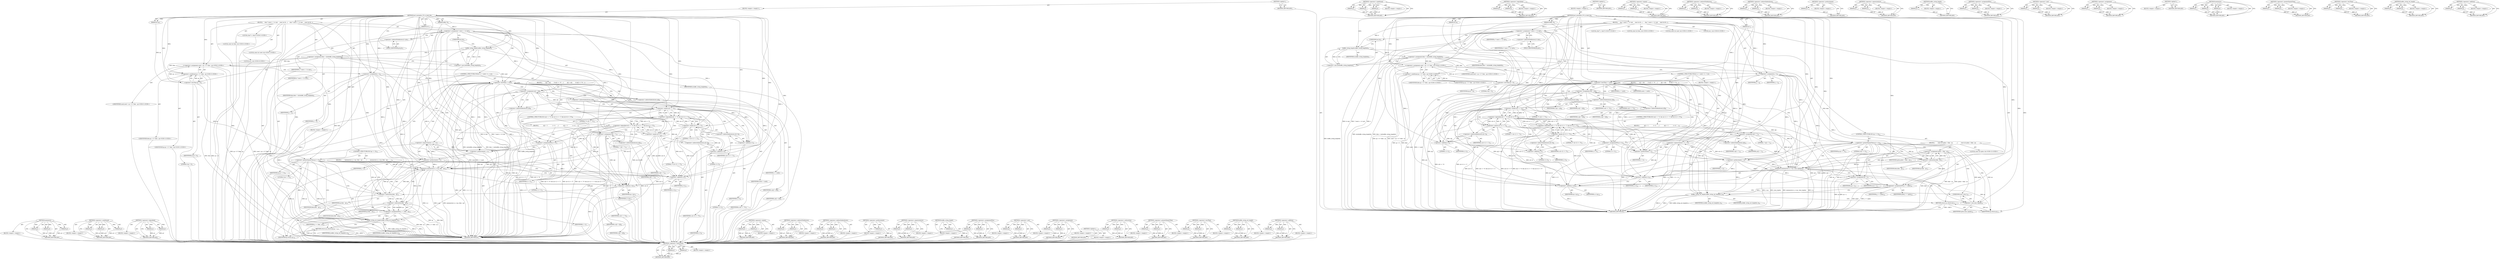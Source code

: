 digraph "&lt;operator&gt;.addition" {
vulnerable_205 [label=<(METHOD,memmove)>];
vulnerable_206 [label=<(PARAM,p1)>];
vulnerable_207 [label=<(PARAM,p2)>];
vulnerable_208 [label=<(PARAM,p3)>];
vulnerable_209 [label=<(BLOCK,&lt;empty&gt;,&lt;empty&gt;)>];
vulnerable_210 [label=<(METHOD_RETURN,ANY)>];
vulnerable_155 [label=<(METHOD,&lt;operator&gt;.conditional)>];
vulnerable_156 [label=<(PARAM,p1)>];
vulnerable_157 [label=<(PARAM,p2)>];
vulnerable_158 [label=<(PARAM,p3)>];
vulnerable_159 [label=<(BLOCK,&lt;empty&gt;,&lt;empty&gt;)>];
vulnerable_160 [label=<(METHOD_RETURN,ANY)>];
vulnerable_180 [label=<(METHOD,&lt;operator&gt;.logicalAnd)>];
vulnerable_181 [label=<(PARAM,p1)>];
vulnerable_182 [label=<(PARAM,p2)>];
vulnerable_183 [label=<(BLOCK,&lt;empty&gt;,&lt;empty&gt;)>];
vulnerable_184 [label=<(METHOD_RETURN,ANY)>];
vulnerable_6 [label=<(METHOD,&lt;global&gt;)<SUB>1</SUB>>];
vulnerable_7 [label=<(BLOCK,&lt;empty&gt;,&lt;empty&gt;)<SUB>1</SUB>>];
vulnerable_8 [label=<(METHOD,burl_normalize_2F_to_slash_fix)<SUB>1</SUB>>];
vulnerable_9 [label=<(PARAM,buffer *b)<SUB>1</SUB>>];
vulnerable_10 [label=<(PARAM,int qs)<SUB>1</SUB>>];
vulnerable_11 [label=<(PARAM,int i)<SUB>1</SUB>>];
vulnerable_12 [label=<(BLOCK,{
    char * const s = b-&gt;ptr;
    const int bl...,{
    char * const s = b-&gt;ptr;
    const int bl...)<SUB>2</SUB>>];
vulnerable_13 [label="<(LOCAL,char* s: char*)<SUB>3</SUB>>"];
vulnerable_14 [label=<(&lt;operator&gt;.assignment,* const s = b-&gt;ptr)<SUB>3</SUB>>];
vulnerable_15 [label=<(IDENTIFIER,s,* const s = b-&gt;ptr)<SUB>3</SUB>>];
vulnerable_16 [label=<(&lt;operator&gt;.indirectFieldAccess,b-&gt;ptr)<SUB>3</SUB>>];
vulnerable_17 [label=<(IDENTIFIER,b,* const s = b-&gt;ptr)<SUB>3</SUB>>];
vulnerable_18 [label=<(FIELD_IDENTIFIER,ptr,ptr)<SUB>3</SUB>>];
vulnerable_19 [label="<(LOCAL,const int blen: int)<SUB>4</SUB>>"];
vulnerable_20 [label=<(&lt;operator&gt;.assignment,blen = (int)buffer_string_length(b))<SUB>4</SUB>>];
vulnerable_21 [label=<(IDENTIFIER,blen,blen = (int)buffer_string_length(b))<SUB>4</SUB>>];
vulnerable_22 [label=<(&lt;operator&gt;.cast,(int)buffer_string_length(b))<SUB>4</SUB>>];
vulnerable_23 [label=<(UNKNOWN,int,int)<SUB>4</SUB>>];
vulnerable_24 [label=<(buffer_string_length,buffer_string_length(b))<SUB>4</SUB>>];
vulnerable_25 [label=<(IDENTIFIER,b,buffer_string_length(b))<SUB>4</SUB>>];
vulnerable_26 [label="<(LOCAL,const int used: int)<SUB>5</SUB>>"];
vulnerable_27 [label="<(&lt;operator&gt;.assignment,used = qs &lt; 0 ? blen : qs)<SUB>5</SUB>>"];
vulnerable_28 [label="<(IDENTIFIER,used,used = qs &lt; 0 ? blen : qs)<SUB>5</SUB>>"];
vulnerable_29 [label="<(&lt;operator&gt;.conditional,qs &lt; 0 ? blen : qs)<SUB>5</SUB>>"];
vulnerable_30 [label=<(&lt;operator&gt;.lessThan,qs &lt; 0)<SUB>5</SUB>>];
vulnerable_31 [label=<(IDENTIFIER,qs,qs &lt; 0)<SUB>5</SUB>>];
vulnerable_32 [label=<(LITERAL,0,qs &lt; 0)<SUB>5</SUB>>];
vulnerable_33 [label="<(IDENTIFIER,blen,qs &lt; 0 ? blen : qs)<SUB>5</SUB>>"];
vulnerable_34 [label="<(IDENTIFIER,qs,qs &lt; 0 ? blen : qs)<SUB>5</SUB>>"];
vulnerable_35 [label="<(LOCAL,int j: int)<SUB>6</SUB>>"];
vulnerable_36 [label=<(&lt;operator&gt;.assignment,j = i)<SUB>6</SUB>>];
vulnerable_37 [label=<(IDENTIFIER,j,j = i)<SUB>6</SUB>>];
vulnerable_38 [label=<(IDENTIFIER,i,j = i)<SUB>6</SUB>>];
vulnerable_39 [label=<(CONTROL_STRUCTURE,FOR,for (;i &lt; used;++i, ++j))<SUB>7</SUB>>];
vulnerable_40 [label=<(BLOCK,&lt;empty&gt;,&lt;empty&gt;)<SUB>7</SUB>>];
vulnerable_41 [label=<(&lt;operator&gt;.lessThan,i &lt; used)<SUB>7</SUB>>];
vulnerable_42 [label=<(IDENTIFIER,i,i &lt; used)<SUB>7</SUB>>];
vulnerable_43 [label=<(IDENTIFIER,used,i &lt; used)<SUB>7</SUB>>];
vulnerable_44 [label=<(&lt;operator&gt;.expressionList,++i, ++j)<SUB>7</SUB>>];
vulnerable_45 [label=<(&lt;operator&gt;.preIncrement,++i)<SUB>7</SUB>>];
vulnerable_46 [label=<(IDENTIFIER,i,++i)<SUB>7</SUB>>];
vulnerable_47 [label=<(&lt;operator&gt;.preIncrement,++j)<SUB>7</SUB>>];
vulnerable_48 [label=<(IDENTIFIER,j,++j)<SUB>7</SUB>>];
vulnerable_49 [label=<(BLOCK,{
        s[j] = s[i];
        if (s[i] == '%' ...,{
        s[j] = s[i];
        if (s[i] == '%' ...)<SUB>7</SUB>>];
vulnerable_50 [label=<(&lt;operator&gt;.assignment,s[j] = s[i])<SUB>8</SUB>>];
vulnerable_51 [label=<(&lt;operator&gt;.indirectIndexAccess,s[j])<SUB>8</SUB>>];
vulnerable_52 [label=<(IDENTIFIER,s,s[j] = s[i])<SUB>8</SUB>>];
vulnerable_53 [label=<(IDENTIFIER,j,s[j] = s[i])<SUB>8</SUB>>];
vulnerable_54 [label=<(&lt;operator&gt;.indirectIndexAccess,s[i])<SUB>8</SUB>>];
vulnerable_55 [label=<(IDENTIFIER,s,s[j] = s[i])<SUB>8</SUB>>];
vulnerable_56 [label=<(IDENTIFIER,i,s[j] = s[i])<SUB>8</SUB>>];
vulnerable_57 [label=<(CONTROL_STRUCTURE,IF,if (s[i] == '%' &amp;&amp; s[i+1] == '2' &amp;&amp; s[i+2] == 'F'))<SUB>9</SUB>>];
vulnerable_58 [label=<(&lt;operator&gt;.logicalAnd,s[i] == '%' &amp;&amp; s[i+1] == '2' &amp;&amp; s[i+2] == 'F')<SUB>9</SUB>>];
vulnerable_59 [label=<(&lt;operator&gt;.logicalAnd,s[i] == '%' &amp;&amp; s[i+1] == '2')<SUB>9</SUB>>];
vulnerable_60 [label=<(&lt;operator&gt;.equals,s[i] == '%')<SUB>9</SUB>>];
vulnerable_61 [label=<(&lt;operator&gt;.indirectIndexAccess,s[i])<SUB>9</SUB>>];
vulnerable_62 [label=<(IDENTIFIER,s,s[i] == '%')<SUB>9</SUB>>];
vulnerable_63 [label=<(IDENTIFIER,i,s[i] == '%')<SUB>9</SUB>>];
vulnerable_64 [label=<(LITERAL,'%',s[i] == '%')<SUB>9</SUB>>];
vulnerable_65 [label=<(&lt;operator&gt;.equals,s[i+1] == '2')<SUB>9</SUB>>];
vulnerable_66 [label=<(&lt;operator&gt;.indirectIndexAccess,s[i+1])<SUB>9</SUB>>];
vulnerable_67 [label=<(IDENTIFIER,s,s[i+1] == '2')<SUB>9</SUB>>];
vulnerable_68 [label=<(&lt;operator&gt;.addition,i+1)<SUB>9</SUB>>];
vulnerable_69 [label=<(IDENTIFIER,i,i+1)<SUB>9</SUB>>];
vulnerable_70 [label=<(LITERAL,1,i+1)<SUB>9</SUB>>];
vulnerable_71 [label=<(LITERAL,'2',s[i+1] == '2')<SUB>9</SUB>>];
vulnerable_72 [label=<(&lt;operator&gt;.equals,s[i+2] == 'F')<SUB>9</SUB>>];
vulnerable_73 [label=<(&lt;operator&gt;.indirectIndexAccess,s[i+2])<SUB>9</SUB>>];
vulnerable_74 [label=<(IDENTIFIER,s,s[i+2] == 'F')<SUB>9</SUB>>];
vulnerable_75 [label=<(&lt;operator&gt;.addition,i+2)<SUB>9</SUB>>];
vulnerable_76 [label=<(IDENTIFIER,i,i+2)<SUB>9</SUB>>];
vulnerable_77 [label=<(LITERAL,2,i+2)<SUB>9</SUB>>];
vulnerable_78 [label=<(LITERAL,'F',s[i+2] == 'F')<SUB>9</SUB>>];
vulnerable_79 [label=<(BLOCK,{
            s[j] = '/';
            i+=2;
   ...,{
            s[j] = '/';
            i+=2;
   ...)<SUB>9</SUB>>];
vulnerable_80 [label=<(&lt;operator&gt;.assignment,s[j] = '/')<SUB>10</SUB>>];
vulnerable_81 [label=<(&lt;operator&gt;.indirectIndexAccess,s[j])<SUB>10</SUB>>];
vulnerable_82 [label=<(IDENTIFIER,s,s[j] = '/')<SUB>10</SUB>>];
vulnerable_83 [label=<(IDENTIFIER,j,s[j] = '/')<SUB>10</SUB>>];
vulnerable_84 [label=<(LITERAL,'/',s[j] = '/')<SUB>10</SUB>>];
vulnerable_85 [label=<(&lt;operator&gt;.assignmentPlus,i+=2)<SUB>11</SUB>>];
vulnerable_86 [label=<(IDENTIFIER,i,i+=2)<SUB>11</SUB>>];
vulnerable_87 [label=<(LITERAL,2,i+=2)<SUB>11</SUB>>];
vulnerable_88 [label=<(CONTROL_STRUCTURE,IF,if (qs &gt;= 0))<SUB>14</SUB>>];
vulnerable_89 [label=<(&lt;operator&gt;.greaterEqualsThan,qs &gt;= 0)<SUB>14</SUB>>];
vulnerable_90 [label=<(IDENTIFIER,qs,qs &gt;= 0)<SUB>14</SUB>>];
vulnerable_91 [label=<(LITERAL,0,qs &gt;= 0)<SUB>14</SUB>>];
vulnerable_92 [label=<(BLOCK,{
        memmove(s+j, s+qs, blen - qs);
      ...,{
        memmove(s+j, s+qs, blen - qs);
      ...)<SUB>14</SUB>>];
vulnerable_93 [label=<(memmove,memmove(s+j, s+qs, blen - qs))<SUB>15</SUB>>];
vulnerable_94 [label=<(&lt;operator&gt;.addition,s+j)<SUB>15</SUB>>];
vulnerable_95 [label=<(IDENTIFIER,s,s+j)<SUB>15</SUB>>];
vulnerable_96 [label=<(IDENTIFIER,j,s+j)<SUB>15</SUB>>];
vulnerable_97 [label=<(&lt;operator&gt;.addition,s+qs)<SUB>15</SUB>>];
vulnerable_98 [label=<(IDENTIFIER,s,s+qs)<SUB>15</SUB>>];
vulnerable_99 [label=<(IDENTIFIER,qs,s+qs)<SUB>15</SUB>>];
vulnerable_100 [label=<(&lt;operator&gt;.subtraction,blen - qs)<SUB>15</SUB>>];
vulnerable_101 [label=<(IDENTIFIER,blen,blen - qs)<SUB>15</SUB>>];
vulnerable_102 [label=<(IDENTIFIER,qs,blen - qs)<SUB>15</SUB>>];
vulnerable_103 [label=<(&lt;operator&gt;.assignmentPlus,j += blen - qs)<SUB>16</SUB>>];
vulnerable_104 [label=<(IDENTIFIER,j,j += blen - qs)<SUB>16</SUB>>];
vulnerable_105 [label=<(&lt;operator&gt;.subtraction,blen - qs)<SUB>16</SUB>>];
vulnerable_106 [label=<(IDENTIFIER,blen,blen - qs)<SUB>16</SUB>>];
vulnerable_107 [label=<(IDENTIFIER,qs,blen - qs)<SUB>16</SUB>>];
vulnerable_108 [label=<(buffer_string_set_length,buffer_string_set_length(b, j))<SUB>18</SUB>>];
vulnerable_109 [label=<(IDENTIFIER,b,buffer_string_set_length(b, j))<SUB>18</SUB>>];
vulnerable_110 [label=<(IDENTIFIER,j,buffer_string_set_length(b, j))<SUB>18</SUB>>];
vulnerable_111 [label=<(RETURN,return qs;,return qs;)<SUB>19</SUB>>];
vulnerable_112 [label=<(IDENTIFIER,qs,return qs;)<SUB>19</SUB>>];
vulnerable_113 [label=<(METHOD_RETURN,int)<SUB>1</SUB>>];
vulnerable_115 [label=<(METHOD_RETURN,ANY)<SUB>1</SUB>>];
vulnerable_185 [label=<(METHOD,&lt;operator&gt;.equals)>];
vulnerable_186 [label=<(PARAM,p1)>];
vulnerable_187 [label=<(PARAM,p2)>];
vulnerable_188 [label=<(BLOCK,&lt;empty&gt;,&lt;empty&gt;)>];
vulnerable_189 [label=<(METHOD_RETURN,ANY)>];
vulnerable_141 [label=<(METHOD,&lt;operator&gt;.indirectFieldAccess)>];
vulnerable_142 [label=<(PARAM,p1)>];
vulnerable_143 [label=<(PARAM,p2)>];
vulnerable_144 [label=<(BLOCK,&lt;empty&gt;,&lt;empty&gt;)>];
vulnerable_145 [label=<(METHOD_RETURN,ANY)>];
vulnerable_175 [label=<(METHOD,&lt;operator&gt;.indirectIndexAccess)>];
vulnerable_176 [label=<(PARAM,p1)>];
vulnerable_177 [label=<(PARAM,p2)>];
vulnerable_178 [label=<(BLOCK,&lt;empty&gt;,&lt;empty&gt;)>];
vulnerable_179 [label=<(METHOD_RETURN,ANY)>];
vulnerable_171 [label=<(METHOD,&lt;operator&gt;.preIncrement)>];
vulnerable_172 [label=<(PARAM,p1)>];
vulnerable_173 [label=<(BLOCK,&lt;empty&gt;,&lt;empty&gt;)>];
vulnerable_174 [label=<(METHOD_RETURN,ANY)>];
vulnerable_166 [label=<(METHOD,&lt;operator&gt;.expressionList)>];
vulnerable_167 [label=<(PARAM,p1)>];
vulnerable_168 [label=<(PARAM,p2)>];
vulnerable_169 [label=<(BLOCK,&lt;empty&gt;,&lt;empty&gt;)>];
vulnerable_170 [label=<(METHOD_RETURN,ANY)>];
vulnerable_151 [label=<(METHOD,buffer_string_length)>];
vulnerable_152 [label=<(PARAM,p1)>];
vulnerable_153 [label=<(BLOCK,&lt;empty&gt;,&lt;empty&gt;)>];
vulnerable_154 [label=<(METHOD_RETURN,ANY)>];
vulnerable_195 [label=<(METHOD,&lt;operator&gt;.assignmentPlus)>];
vulnerable_196 [label=<(PARAM,p1)>];
vulnerable_197 [label=<(PARAM,p2)>];
vulnerable_198 [label=<(BLOCK,&lt;empty&gt;,&lt;empty&gt;)>];
vulnerable_199 [label=<(METHOD_RETURN,ANY)>];
vulnerable_146 [label=<(METHOD,&lt;operator&gt;.cast)>];
vulnerable_147 [label=<(PARAM,p1)>];
vulnerable_148 [label=<(PARAM,p2)>];
vulnerable_149 [label=<(BLOCK,&lt;empty&gt;,&lt;empty&gt;)>];
vulnerable_150 [label=<(METHOD_RETURN,ANY)>];
vulnerable_136 [label=<(METHOD,&lt;operator&gt;.assignment)>];
vulnerable_137 [label=<(PARAM,p1)>];
vulnerable_138 [label=<(PARAM,p2)>];
vulnerable_139 [label=<(BLOCK,&lt;empty&gt;,&lt;empty&gt;)>];
vulnerable_140 [label=<(METHOD_RETURN,ANY)>];
vulnerable_130 [label=<(METHOD,&lt;global&gt;)<SUB>1</SUB>>];
vulnerable_131 [label=<(BLOCK,&lt;empty&gt;,&lt;empty&gt;)>];
vulnerable_132 [label=<(METHOD_RETURN,ANY)>];
vulnerable_211 [label=<(METHOD,&lt;operator&gt;.subtraction)>];
vulnerable_212 [label=<(PARAM,p1)>];
vulnerable_213 [label=<(PARAM,p2)>];
vulnerable_214 [label=<(BLOCK,&lt;empty&gt;,&lt;empty&gt;)>];
vulnerable_215 [label=<(METHOD_RETURN,ANY)>];
vulnerable_200 [label=<(METHOD,&lt;operator&gt;.greaterEqualsThan)>];
vulnerable_201 [label=<(PARAM,p1)>];
vulnerable_202 [label=<(PARAM,p2)>];
vulnerable_203 [label=<(BLOCK,&lt;empty&gt;,&lt;empty&gt;)>];
vulnerable_204 [label=<(METHOD_RETURN,ANY)>];
vulnerable_161 [label=<(METHOD,&lt;operator&gt;.lessThan)>];
vulnerable_162 [label=<(PARAM,p1)>];
vulnerable_163 [label=<(PARAM,p2)>];
vulnerable_164 [label=<(BLOCK,&lt;empty&gt;,&lt;empty&gt;)>];
vulnerable_165 [label=<(METHOD_RETURN,ANY)>];
vulnerable_216 [label=<(METHOD,buffer_string_set_length)>];
vulnerable_217 [label=<(PARAM,p1)>];
vulnerable_218 [label=<(PARAM,p2)>];
vulnerable_219 [label=<(BLOCK,&lt;empty&gt;,&lt;empty&gt;)>];
vulnerable_220 [label=<(METHOD_RETURN,ANY)>];
vulnerable_190 [label=<(METHOD,&lt;operator&gt;.addition)>];
vulnerable_191 [label=<(PARAM,p1)>];
vulnerable_192 [label=<(PARAM,p2)>];
vulnerable_193 [label=<(BLOCK,&lt;empty&gt;,&lt;empty&gt;)>];
vulnerable_194 [label=<(METHOD_RETURN,ANY)>];
fixed_212 [label=<(METHOD,&lt;operator&gt;.subtraction)>];
fixed_213 [label=<(PARAM,p1)>];
fixed_214 [label=<(PARAM,p2)>];
fixed_215 [label=<(BLOCK,&lt;empty&gt;,&lt;empty&gt;)>];
fixed_216 [label=<(METHOD_RETURN,ANY)>];
fixed_162 [label=<(METHOD,&lt;operator&gt;.conditional)>];
fixed_163 [label=<(PARAM,p1)>];
fixed_164 [label=<(PARAM,p2)>];
fixed_165 [label=<(PARAM,p3)>];
fixed_166 [label=<(BLOCK,&lt;empty&gt;,&lt;empty&gt;)>];
fixed_167 [label=<(METHOD_RETURN,ANY)>];
fixed_187 [label=<(METHOD,&lt;operator&gt;.logicalAnd)>];
fixed_188 [label=<(PARAM,p1)>];
fixed_189 [label=<(PARAM,p2)>];
fixed_190 [label=<(BLOCK,&lt;empty&gt;,&lt;empty&gt;)>];
fixed_191 [label=<(METHOD_RETURN,ANY)>];
fixed_6 [label=<(METHOD,&lt;global&gt;)<SUB>1</SUB>>];
fixed_7 [label=<(BLOCK,&lt;empty&gt;,&lt;empty&gt;)<SUB>1</SUB>>];
fixed_8 [label=<(METHOD,burl_normalize_2F_to_slash_fix)<SUB>1</SUB>>];
fixed_9 [label=<(PARAM,buffer *b)<SUB>1</SUB>>];
fixed_10 [label=<(PARAM,int qs)<SUB>1</SUB>>];
fixed_11 [label=<(PARAM,int i)<SUB>1</SUB>>];
fixed_12 [label=<(BLOCK,{
    char * const s = b-&gt;ptr;
    const int bl...,{
    char * const s = b-&gt;ptr;
    const int bl...)<SUB>2</SUB>>];
fixed_13 [label="<(LOCAL,char* s: char*)<SUB>3</SUB>>"];
fixed_14 [label=<(&lt;operator&gt;.assignment,* const s = b-&gt;ptr)<SUB>3</SUB>>];
fixed_15 [label=<(IDENTIFIER,s,* const s = b-&gt;ptr)<SUB>3</SUB>>];
fixed_16 [label=<(&lt;operator&gt;.indirectFieldAccess,b-&gt;ptr)<SUB>3</SUB>>];
fixed_17 [label=<(IDENTIFIER,b,* const s = b-&gt;ptr)<SUB>3</SUB>>];
fixed_18 [label=<(FIELD_IDENTIFIER,ptr,ptr)<SUB>3</SUB>>];
fixed_19 [label="<(LOCAL,const int blen: int)<SUB>4</SUB>>"];
fixed_20 [label=<(&lt;operator&gt;.assignment,blen = (int)buffer_string_length(b))<SUB>4</SUB>>];
fixed_21 [label=<(IDENTIFIER,blen,blen = (int)buffer_string_length(b))<SUB>4</SUB>>];
fixed_22 [label=<(&lt;operator&gt;.cast,(int)buffer_string_length(b))<SUB>4</SUB>>];
fixed_23 [label=<(UNKNOWN,int,int)<SUB>4</SUB>>];
fixed_24 [label=<(buffer_string_length,buffer_string_length(b))<SUB>4</SUB>>];
fixed_25 [label=<(IDENTIFIER,b,buffer_string_length(b))<SUB>4</SUB>>];
fixed_26 [label="<(LOCAL,const int used: int)<SUB>5</SUB>>"];
fixed_27 [label="<(&lt;operator&gt;.assignment,used = qs &lt; 0 ? blen : qs)<SUB>5</SUB>>"];
fixed_28 [label="<(IDENTIFIER,used,used = qs &lt; 0 ? blen : qs)<SUB>5</SUB>>"];
fixed_29 [label="<(&lt;operator&gt;.conditional,qs &lt; 0 ? blen : qs)<SUB>5</SUB>>"];
fixed_30 [label=<(&lt;operator&gt;.lessThan,qs &lt; 0)<SUB>5</SUB>>];
fixed_31 [label=<(IDENTIFIER,qs,qs &lt; 0)<SUB>5</SUB>>];
fixed_32 [label=<(LITERAL,0,qs &lt; 0)<SUB>5</SUB>>];
fixed_33 [label="<(IDENTIFIER,blen,qs &lt; 0 ? blen : qs)<SUB>5</SUB>>"];
fixed_34 [label="<(IDENTIFIER,qs,qs &lt; 0 ? blen : qs)<SUB>5</SUB>>"];
fixed_35 [label="<(LOCAL,int j: int)<SUB>6</SUB>>"];
fixed_36 [label=<(&lt;operator&gt;.assignment,j = i)<SUB>6</SUB>>];
fixed_37 [label=<(IDENTIFIER,j,j = i)<SUB>6</SUB>>];
fixed_38 [label=<(IDENTIFIER,i,j = i)<SUB>6</SUB>>];
fixed_39 [label=<(CONTROL_STRUCTURE,FOR,for (;i &lt; used;++i, ++j))<SUB>7</SUB>>];
fixed_40 [label=<(BLOCK,&lt;empty&gt;,&lt;empty&gt;)<SUB>7</SUB>>];
fixed_41 [label=<(&lt;operator&gt;.lessThan,i &lt; used)<SUB>7</SUB>>];
fixed_42 [label=<(IDENTIFIER,i,i &lt; used)<SUB>7</SUB>>];
fixed_43 [label=<(IDENTIFIER,used,i &lt; used)<SUB>7</SUB>>];
fixed_44 [label=<(&lt;operator&gt;.expressionList,++i, ++j)<SUB>7</SUB>>];
fixed_45 [label=<(&lt;operator&gt;.preIncrement,++i)<SUB>7</SUB>>];
fixed_46 [label=<(IDENTIFIER,i,++i)<SUB>7</SUB>>];
fixed_47 [label=<(&lt;operator&gt;.preIncrement,++j)<SUB>7</SUB>>];
fixed_48 [label=<(IDENTIFIER,j,++j)<SUB>7</SUB>>];
fixed_49 [label=<(BLOCK,{
        s[j] = s[i];
        if (s[i] == '%' ...,{
        s[j] = s[i];
        if (s[i] == '%' ...)<SUB>7</SUB>>];
fixed_50 [label=<(&lt;operator&gt;.assignment,s[j] = s[i])<SUB>8</SUB>>];
fixed_51 [label=<(&lt;operator&gt;.indirectIndexAccess,s[j])<SUB>8</SUB>>];
fixed_52 [label=<(IDENTIFIER,s,s[j] = s[i])<SUB>8</SUB>>];
fixed_53 [label=<(IDENTIFIER,j,s[j] = s[i])<SUB>8</SUB>>];
fixed_54 [label=<(&lt;operator&gt;.indirectIndexAccess,s[i])<SUB>8</SUB>>];
fixed_55 [label=<(IDENTIFIER,s,s[j] = s[i])<SUB>8</SUB>>];
fixed_56 [label=<(IDENTIFIER,i,s[j] = s[i])<SUB>8</SUB>>];
fixed_57 [label=<(CONTROL_STRUCTURE,IF,if (s[i] == '%' &amp;&amp; s[i+1] == '2' &amp;&amp; s[i+2] == 'F'))<SUB>9</SUB>>];
fixed_58 [label=<(&lt;operator&gt;.logicalAnd,s[i] == '%' &amp;&amp; s[i+1] == '2' &amp;&amp; s[i+2] == 'F')<SUB>9</SUB>>];
fixed_59 [label=<(&lt;operator&gt;.logicalAnd,s[i] == '%' &amp;&amp; s[i+1] == '2')<SUB>9</SUB>>];
fixed_60 [label=<(&lt;operator&gt;.equals,s[i] == '%')<SUB>9</SUB>>];
fixed_61 [label=<(&lt;operator&gt;.indirectIndexAccess,s[i])<SUB>9</SUB>>];
fixed_62 [label=<(IDENTIFIER,s,s[i] == '%')<SUB>9</SUB>>];
fixed_63 [label=<(IDENTIFIER,i,s[i] == '%')<SUB>9</SUB>>];
fixed_64 [label=<(LITERAL,'%',s[i] == '%')<SUB>9</SUB>>];
fixed_65 [label=<(&lt;operator&gt;.equals,s[i+1] == '2')<SUB>9</SUB>>];
fixed_66 [label=<(&lt;operator&gt;.indirectIndexAccess,s[i+1])<SUB>9</SUB>>];
fixed_67 [label=<(IDENTIFIER,s,s[i+1] == '2')<SUB>9</SUB>>];
fixed_68 [label=<(&lt;operator&gt;.addition,i+1)<SUB>9</SUB>>];
fixed_69 [label=<(IDENTIFIER,i,i+1)<SUB>9</SUB>>];
fixed_70 [label=<(LITERAL,1,i+1)<SUB>9</SUB>>];
fixed_71 [label=<(LITERAL,'2',s[i+1] == '2')<SUB>9</SUB>>];
fixed_72 [label=<(&lt;operator&gt;.equals,s[i+2] == 'F')<SUB>9</SUB>>];
fixed_73 [label=<(&lt;operator&gt;.indirectIndexAccess,s[i+2])<SUB>9</SUB>>];
fixed_74 [label=<(IDENTIFIER,s,s[i+2] == 'F')<SUB>9</SUB>>];
fixed_75 [label=<(&lt;operator&gt;.addition,i+2)<SUB>9</SUB>>];
fixed_76 [label=<(IDENTIFIER,i,i+2)<SUB>9</SUB>>];
fixed_77 [label=<(LITERAL,2,i+2)<SUB>9</SUB>>];
fixed_78 [label=<(LITERAL,'F',s[i+2] == 'F')<SUB>9</SUB>>];
fixed_79 [label=<(BLOCK,{
            s[j] = '/';
            i+=2;
   ...,{
            s[j] = '/';
            i+=2;
   ...)<SUB>9</SUB>>];
fixed_80 [label=<(&lt;operator&gt;.assignment,s[j] = '/')<SUB>10</SUB>>];
fixed_81 [label=<(&lt;operator&gt;.indirectIndexAccess,s[j])<SUB>10</SUB>>];
fixed_82 [label=<(IDENTIFIER,s,s[j] = '/')<SUB>10</SUB>>];
fixed_83 [label=<(IDENTIFIER,j,s[j] = '/')<SUB>10</SUB>>];
fixed_84 [label=<(LITERAL,'/',s[j] = '/')<SUB>10</SUB>>];
fixed_85 [label=<(&lt;operator&gt;.assignmentPlus,i+=2)<SUB>11</SUB>>];
fixed_86 [label=<(IDENTIFIER,i,i+=2)<SUB>11</SUB>>];
fixed_87 [label=<(LITERAL,2,i+=2)<SUB>11</SUB>>];
fixed_88 [label=<(CONTROL_STRUCTURE,IF,if (qs &gt;= 0))<SUB>14</SUB>>];
fixed_89 [label=<(&lt;operator&gt;.greaterEqualsThan,qs &gt;= 0)<SUB>14</SUB>>];
fixed_90 [label=<(IDENTIFIER,qs,qs &gt;= 0)<SUB>14</SUB>>];
fixed_91 [label=<(LITERAL,0,qs &gt;= 0)<SUB>14</SUB>>];
fixed_92 [label=<(BLOCK,{
        const int qslen = blen - qs;
        ...,{
        const int qslen = blen - qs;
        ...)<SUB>14</SUB>>];
fixed_93 [label="<(LOCAL,const int qslen: int)<SUB>15</SUB>>"];
fixed_94 [label=<(&lt;operator&gt;.assignment,qslen = blen - qs)<SUB>15</SUB>>];
fixed_95 [label=<(IDENTIFIER,qslen,qslen = blen - qs)<SUB>15</SUB>>];
fixed_96 [label=<(&lt;operator&gt;.subtraction,blen - qs)<SUB>15</SUB>>];
fixed_97 [label=<(IDENTIFIER,blen,blen - qs)<SUB>15</SUB>>];
fixed_98 [label=<(IDENTIFIER,qs,blen - qs)<SUB>15</SUB>>];
fixed_99 [label=<(memmove,memmove(s+j, s+qs, (size_t)qslen))<SUB>16</SUB>>];
fixed_100 [label=<(&lt;operator&gt;.addition,s+j)<SUB>16</SUB>>];
fixed_101 [label=<(IDENTIFIER,s,s+j)<SUB>16</SUB>>];
fixed_102 [label=<(IDENTIFIER,j,s+j)<SUB>16</SUB>>];
fixed_103 [label=<(&lt;operator&gt;.addition,s+qs)<SUB>16</SUB>>];
fixed_104 [label=<(IDENTIFIER,s,s+qs)<SUB>16</SUB>>];
fixed_105 [label=<(IDENTIFIER,qs,s+qs)<SUB>16</SUB>>];
fixed_106 [label=<(&lt;operator&gt;.cast,(size_t)qslen)<SUB>16</SUB>>];
fixed_107 [label=<(UNKNOWN,size_t,size_t)<SUB>16</SUB>>];
fixed_108 [label=<(IDENTIFIER,qslen,(size_t)qslen)<SUB>16</SUB>>];
fixed_109 [label=<(&lt;operator&gt;.assignment,qs = j)<SUB>17</SUB>>];
fixed_110 [label=<(IDENTIFIER,qs,qs = j)<SUB>17</SUB>>];
fixed_111 [label=<(IDENTIFIER,j,qs = j)<SUB>17</SUB>>];
fixed_112 [label=<(&lt;operator&gt;.assignmentPlus,j += qslen)<SUB>18</SUB>>];
fixed_113 [label=<(IDENTIFIER,j,j += qslen)<SUB>18</SUB>>];
fixed_114 [label=<(IDENTIFIER,qslen,j += qslen)<SUB>18</SUB>>];
fixed_115 [label=<(buffer_string_set_length,buffer_string_set_length(b, j))<SUB>20</SUB>>];
fixed_116 [label=<(IDENTIFIER,b,buffer_string_set_length(b, j))<SUB>20</SUB>>];
fixed_117 [label=<(IDENTIFIER,j,buffer_string_set_length(b, j))<SUB>20</SUB>>];
fixed_118 [label=<(RETURN,return qs;,return qs;)<SUB>21</SUB>>];
fixed_119 [label=<(IDENTIFIER,qs,return qs;)<SUB>21</SUB>>];
fixed_120 [label=<(METHOD_RETURN,int)<SUB>1</SUB>>];
fixed_122 [label=<(METHOD_RETURN,ANY)<SUB>1</SUB>>];
fixed_192 [label=<(METHOD,&lt;operator&gt;.equals)>];
fixed_193 [label=<(PARAM,p1)>];
fixed_194 [label=<(PARAM,p2)>];
fixed_195 [label=<(BLOCK,&lt;empty&gt;,&lt;empty&gt;)>];
fixed_196 [label=<(METHOD_RETURN,ANY)>];
fixed_148 [label=<(METHOD,&lt;operator&gt;.indirectFieldAccess)>];
fixed_149 [label=<(PARAM,p1)>];
fixed_150 [label=<(PARAM,p2)>];
fixed_151 [label=<(BLOCK,&lt;empty&gt;,&lt;empty&gt;)>];
fixed_152 [label=<(METHOD_RETURN,ANY)>];
fixed_182 [label=<(METHOD,&lt;operator&gt;.indirectIndexAccess)>];
fixed_183 [label=<(PARAM,p1)>];
fixed_184 [label=<(PARAM,p2)>];
fixed_185 [label=<(BLOCK,&lt;empty&gt;,&lt;empty&gt;)>];
fixed_186 [label=<(METHOD_RETURN,ANY)>];
fixed_178 [label=<(METHOD,&lt;operator&gt;.preIncrement)>];
fixed_179 [label=<(PARAM,p1)>];
fixed_180 [label=<(BLOCK,&lt;empty&gt;,&lt;empty&gt;)>];
fixed_181 [label=<(METHOD_RETURN,ANY)>];
fixed_173 [label=<(METHOD,&lt;operator&gt;.expressionList)>];
fixed_174 [label=<(PARAM,p1)>];
fixed_175 [label=<(PARAM,p2)>];
fixed_176 [label=<(BLOCK,&lt;empty&gt;,&lt;empty&gt;)>];
fixed_177 [label=<(METHOD_RETURN,ANY)>];
fixed_158 [label=<(METHOD,buffer_string_length)>];
fixed_159 [label=<(PARAM,p1)>];
fixed_160 [label=<(BLOCK,&lt;empty&gt;,&lt;empty&gt;)>];
fixed_161 [label=<(METHOD_RETURN,ANY)>];
fixed_202 [label=<(METHOD,&lt;operator&gt;.assignmentPlus)>];
fixed_203 [label=<(PARAM,p1)>];
fixed_204 [label=<(PARAM,p2)>];
fixed_205 [label=<(BLOCK,&lt;empty&gt;,&lt;empty&gt;)>];
fixed_206 [label=<(METHOD_RETURN,ANY)>];
fixed_153 [label=<(METHOD,&lt;operator&gt;.cast)>];
fixed_154 [label=<(PARAM,p1)>];
fixed_155 [label=<(PARAM,p2)>];
fixed_156 [label=<(BLOCK,&lt;empty&gt;,&lt;empty&gt;)>];
fixed_157 [label=<(METHOD_RETURN,ANY)>];
fixed_143 [label=<(METHOD,&lt;operator&gt;.assignment)>];
fixed_144 [label=<(PARAM,p1)>];
fixed_145 [label=<(PARAM,p2)>];
fixed_146 [label=<(BLOCK,&lt;empty&gt;,&lt;empty&gt;)>];
fixed_147 [label=<(METHOD_RETURN,ANY)>];
fixed_137 [label=<(METHOD,&lt;global&gt;)<SUB>1</SUB>>];
fixed_138 [label=<(BLOCK,&lt;empty&gt;,&lt;empty&gt;)>];
fixed_139 [label=<(METHOD_RETURN,ANY)>];
fixed_217 [label=<(METHOD,memmove)>];
fixed_218 [label=<(PARAM,p1)>];
fixed_219 [label=<(PARAM,p2)>];
fixed_220 [label=<(PARAM,p3)>];
fixed_221 [label=<(BLOCK,&lt;empty&gt;,&lt;empty&gt;)>];
fixed_222 [label=<(METHOD_RETURN,ANY)>];
fixed_207 [label=<(METHOD,&lt;operator&gt;.greaterEqualsThan)>];
fixed_208 [label=<(PARAM,p1)>];
fixed_209 [label=<(PARAM,p2)>];
fixed_210 [label=<(BLOCK,&lt;empty&gt;,&lt;empty&gt;)>];
fixed_211 [label=<(METHOD_RETURN,ANY)>];
fixed_168 [label=<(METHOD,&lt;operator&gt;.lessThan)>];
fixed_169 [label=<(PARAM,p1)>];
fixed_170 [label=<(PARAM,p2)>];
fixed_171 [label=<(BLOCK,&lt;empty&gt;,&lt;empty&gt;)>];
fixed_172 [label=<(METHOD_RETURN,ANY)>];
fixed_223 [label=<(METHOD,buffer_string_set_length)>];
fixed_224 [label=<(PARAM,p1)>];
fixed_225 [label=<(PARAM,p2)>];
fixed_226 [label=<(BLOCK,&lt;empty&gt;,&lt;empty&gt;)>];
fixed_227 [label=<(METHOD_RETURN,ANY)>];
fixed_197 [label=<(METHOD,&lt;operator&gt;.addition)>];
fixed_198 [label=<(PARAM,p1)>];
fixed_199 [label=<(PARAM,p2)>];
fixed_200 [label=<(BLOCK,&lt;empty&gt;,&lt;empty&gt;)>];
fixed_201 [label=<(METHOD_RETURN,ANY)>];
vulnerable_205 -> vulnerable_206  [key=0, label="AST: "];
vulnerable_205 -> vulnerable_206  [key=1, label="DDG: "];
vulnerable_205 -> vulnerable_209  [key=0, label="AST: "];
vulnerable_205 -> vulnerable_207  [key=0, label="AST: "];
vulnerable_205 -> vulnerable_207  [key=1, label="DDG: "];
vulnerable_205 -> vulnerable_210  [key=0, label="AST: "];
vulnerable_205 -> vulnerable_210  [key=1, label="CFG: "];
vulnerable_205 -> vulnerable_208  [key=0, label="AST: "];
vulnerable_205 -> vulnerable_208  [key=1, label="DDG: "];
vulnerable_206 -> vulnerable_210  [key=0, label="DDG: p1"];
vulnerable_207 -> vulnerable_210  [key=0, label="DDG: p2"];
vulnerable_208 -> vulnerable_210  [key=0, label="DDG: p3"];
vulnerable_209 -> fixed_212  [key=0];
vulnerable_210 -> fixed_212  [key=0];
vulnerable_155 -> vulnerable_156  [key=0, label="AST: "];
vulnerable_155 -> vulnerable_156  [key=1, label="DDG: "];
vulnerable_155 -> vulnerable_159  [key=0, label="AST: "];
vulnerable_155 -> vulnerable_157  [key=0, label="AST: "];
vulnerable_155 -> vulnerable_157  [key=1, label="DDG: "];
vulnerable_155 -> vulnerable_160  [key=0, label="AST: "];
vulnerable_155 -> vulnerable_160  [key=1, label="CFG: "];
vulnerable_155 -> vulnerable_158  [key=0, label="AST: "];
vulnerable_155 -> vulnerable_158  [key=1, label="DDG: "];
vulnerable_156 -> vulnerable_160  [key=0, label="DDG: p1"];
vulnerable_157 -> vulnerable_160  [key=0, label="DDG: p2"];
vulnerable_158 -> vulnerable_160  [key=0, label="DDG: p3"];
vulnerable_159 -> fixed_212  [key=0];
vulnerable_160 -> fixed_212  [key=0];
vulnerable_180 -> vulnerable_181  [key=0, label="AST: "];
vulnerable_180 -> vulnerable_181  [key=1, label="DDG: "];
vulnerable_180 -> vulnerable_183  [key=0, label="AST: "];
vulnerable_180 -> vulnerable_182  [key=0, label="AST: "];
vulnerable_180 -> vulnerable_182  [key=1, label="DDG: "];
vulnerable_180 -> vulnerable_184  [key=0, label="AST: "];
vulnerable_180 -> vulnerable_184  [key=1, label="CFG: "];
vulnerable_181 -> vulnerable_184  [key=0, label="DDG: p1"];
vulnerable_182 -> vulnerable_184  [key=0, label="DDG: p2"];
vulnerable_183 -> fixed_212  [key=0];
vulnerable_184 -> fixed_212  [key=0];
vulnerable_6 -> vulnerable_7  [key=0, label="AST: "];
vulnerable_6 -> vulnerable_115  [key=0, label="AST: "];
vulnerable_6 -> vulnerable_115  [key=1, label="CFG: "];
vulnerable_7 -> vulnerable_8  [key=0, label="AST: "];
vulnerable_8 -> vulnerable_9  [key=0, label="AST: "];
vulnerable_8 -> vulnerable_9  [key=1, label="DDG: "];
vulnerable_8 -> vulnerable_10  [key=0, label="AST: "];
vulnerable_8 -> vulnerable_10  [key=1, label="DDG: "];
vulnerable_8 -> vulnerable_11  [key=0, label="AST: "];
vulnerable_8 -> vulnerable_11  [key=1, label="DDG: "];
vulnerable_8 -> vulnerable_12  [key=0, label="AST: "];
vulnerable_8 -> vulnerable_113  [key=0, label="AST: "];
vulnerable_8 -> vulnerable_18  [key=0, label="CFG: "];
vulnerable_8 -> vulnerable_27  [key=0, label="DDG: "];
vulnerable_8 -> vulnerable_36  [key=0, label="DDG: "];
vulnerable_8 -> vulnerable_108  [key=0, label="DDG: "];
vulnerable_8 -> vulnerable_112  [key=0, label="DDG: "];
vulnerable_8 -> vulnerable_29  [key=0, label="DDG: "];
vulnerable_8 -> vulnerable_41  [key=0, label="DDG: "];
vulnerable_8 -> vulnerable_89  [key=0, label="DDG: "];
vulnerable_8 -> vulnerable_24  [key=0, label="DDG: "];
vulnerable_8 -> vulnerable_30  [key=0, label="DDG: "];
vulnerable_8 -> vulnerable_45  [key=0, label="DDG: "];
vulnerable_8 -> vulnerable_47  [key=0, label="DDG: "];
vulnerable_8 -> vulnerable_93  [key=0, label="DDG: "];
vulnerable_8 -> vulnerable_103  [key=0, label="DDG: "];
vulnerable_8 -> vulnerable_80  [key=0, label="DDG: "];
vulnerable_8 -> vulnerable_85  [key=0, label="DDG: "];
vulnerable_8 -> vulnerable_94  [key=0, label="DDG: "];
vulnerable_8 -> vulnerable_97  [key=0, label="DDG: "];
vulnerable_8 -> vulnerable_100  [key=0, label="DDG: "];
vulnerable_8 -> vulnerable_105  [key=0, label="DDG: "];
vulnerable_8 -> vulnerable_72  [key=0, label="DDG: "];
vulnerable_8 -> vulnerable_60  [key=0, label="DDG: "];
vulnerable_8 -> vulnerable_65  [key=0, label="DDG: "];
vulnerable_8 -> vulnerable_75  [key=0, label="DDG: "];
vulnerable_8 -> vulnerable_68  [key=0, label="DDG: "];
vulnerable_9 -> vulnerable_14  [key=0, label="DDG: b"];
vulnerable_9 -> vulnerable_108  [key=0, label="DDG: b"];
vulnerable_9 -> vulnerable_24  [key=0, label="DDG: b"];
vulnerable_10 -> vulnerable_30  [key=0, label="DDG: qs"];
vulnerable_11 -> vulnerable_36  [key=0, label="DDG: i"];
vulnerable_11 -> vulnerable_41  [key=0, label="DDG: i"];
vulnerable_12 -> vulnerable_13  [key=0, label="AST: "];
vulnerable_12 -> vulnerable_14  [key=0, label="AST: "];
vulnerable_12 -> vulnerable_19  [key=0, label="AST: "];
vulnerable_12 -> vulnerable_20  [key=0, label="AST: "];
vulnerable_12 -> vulnerable_26  [key=0, label="AST: "];
vulnerable_12 -> vulnerable_27  [key=0, label="AST: "];
vulnerable_12 -> vulnerable_35  [key=0, label="AST: "];
vulnerable_12 -> vulnerable_36  [key=0, label="AST: "];
vulnerable_12 -> vulnerable_39  [key=0, label="AST: "];
vulnerable_12 -> vulnerable_88  [key=0, label="AST: "];
vulnerable_12 -> vulnerable_108  [key=0, label="AST: "];
vulnerable_12 -> vulnerable_111  [key=0, label="AST: "];
vulnerable_13 -> fixed_212  [key=0];
vulnerable_14 -> vulnerable_15  [key=0, label="AST: "];
vulnerable_14 -> vulnerable_16  [key=0, label="AST: "];
vulnerable_14 -> vulnerable_23  [key=0, label="CFG: "];
vulnerable_14 -> vulnerable_113  [key=0, label="DDG: s"];
vulnerable_14 -> vulnerable_113  [key=1, label="DDG: b-&gt;ptr"];
vulnerable_14 -> vulnerable_113  [key=2, label="DDG: * const s = b-&gt;ptr"];
vulnerable_14 -> vulnerable_50  [key=0, label="DDG: s"];
vulnerable_14 -> vulnerable_93  [key=0, label="DDG: s"];
vulnerable_14 -> vulnerable_94  [key=0, label="DDG: s"];
vulnerable_14 -> vulnerable_97  [key=0, label="DDG: s"];
vulnerable_14 -> vulnerable_72  [key=0, label="DDG: s"];
vulnerable_14 -> vulnerable_60  [key=0, label="DDG: s"];
vulnerable_14 -> vulnerable_65  [key=0, label="DDG: s"];
vulnerable_15 -> fixed_212  [key=0];
vulnerable_16 -> vulnerable_17  [key=0, label="AST: "];
vulnerable_16 -> vulnerable_18  [key=0, label="AST: "];
vulnerable_16 -> vulnerable_14  [key=0, label="CFG: "];
vulnerable_17 -> fixed_212  [key=0];
vulnerable_18 -> vulnerable_16  [key=0, label="CFG: "];
vulnerable_19 -> fixed_212  [key=0];
vulnerable_20 -> vulnerable_21  [key=0, label="AST: "];
vulnerable_20 -> vulnerable_22  [key=0, label="AST: "];
vulnerable_20 -> vulnerable_30  [key=0, label="CFG: "];
vulnerable_20 -> vulnerable_113  [key=0, label="DDG: (int)buffer_string_length(b)"];
vulnerable_20 -> vulnerable_113  [key=1, label="DDG: blen = (int)buffer_string_length(b)"];
vulnerable_20 -> vulnerable_27  [key=0, label="DDG: blen"];
vulnerable_20 -> vulnerable_29  [key=0, label="DDG: blen"];
vulnerable_20 -> vulnerable_100  [key=0, label="DDG: blen"];
vulnerable_21 -> fixed_212  [key=0];
vulnerable_22 -> vulnerable_23  [key=0, label="AST: "];
vulnerable_22 -> vulnerable_24  [key=0, label="AST: "];
vulnerable_22 -> vulnerable_20  [key=0, label="CFG: "];
vulnerable_22 -> vulnerable_113  [key=0, label="DDG: buffer_string_length(b)"];
vulnerable_23 -> vulnerable_24  [key=0, label="CFG: "];
vulnerable_24 -> vulnerable_25  [key=0, label="AST: "];
vulnerable_24 -> vulnerable_22  [key=0, label="CFG: "];
vulnerable_24 -> vulnerable_22  [key=1, label="DDG: b"];
vulnerable_24 -> vulnerable_20  [key=0, label="DDG: b"];
vulnerable_24 -> vulnerable_108  [key=0, label="DDG: b"];
vulnerable_25 -> fixed_212  [key=0];
vulnerable_26 -> fixed_212  [key=0];
vulnerable_27 -> vulnerable_28  [key=0, label="AST: "];
vulnerable_27 -> vulnerable_29  [key=0, label="AST: "];
vulnerable_27 -> vulnerable_36  [key=0, label="CFG: "];
vulnerable_27 -> vulnerable_113  [key=0, label="DDG: qs &lt; 0 ? blen : qs"];
vulnerable_27 -> vulnerable_113  [key=1, label="DDG: used = qs &lt; 0 ? blen : qs"];
vulnerable_27 -> vulnerable_41  [key=0, label="DDG: used"];
vulnerable_28 -> fixed_212  [key=0];
vulnerable_29 -> vulnerable_30  [key=0, label="AST: "];
vulnerable_29 -> vulnerable_33  [key=0, label="AST: "];
vulnerable_29 -> vulnerable_34  [key=0, label="AST: "];
vulnerable_29 -> vulnerable_27  [key=0, label="CFG: "];
vulnerable_29 -> vulnerable_113  [key=0, label="DDG: qs &lt; 0"];
vulnerable_29 -> vulnerable_113  [key=1, label="DDG: blen"];
vulnerable_30 -> vulnerable_31  [key=0, label="AST: "];
vulnerable_30 -> vulnerable_32  [key=0, label="AST: "];
vulnerable_30 -> vulnerable_29  [key=0, label="CFG: "];
vulnerable_30 -> vulnerable_29  [key=1, label="DDG: qs"];
vulnerable_30 -> vulnerable_27  [key=0, label="DDG: qs"];
vulnerable_30 -> vulnerable_89  [key=0, label="DDG: qs"];
vulnerable_31 -> fixed_212  [key=0];
vulnerable_32 -> fixed_212  [key=0];
vulnerable_33 -> fixed_212  [key=0];
vulnerable_34 -> fixed_212  [key=0];
vulnerable_35 -> fixed_212  [key=0];
vulnerable_36 -> vulnerable_37  [key=0, label="AST: "];
vulnerable_36 -> vulnerable_38  [key=0, label="AST: "];
vulnerable_36 -> vulnerable_41  [key=0, label="CFG: "];
vulnerable_36 -> vulnerable_113  [key=0, label="DDG: j = i"];
vulnerable_36 -> vulnerable_108  [key=0, label="DDG: j"];
vulnerable_36 -> vulnerable_47  [key=0, label="DDG: j"];
vulnerable_36 -> vulnerable_93  [key=0, label="DDG: j"];
vulnerable_36 -> vulnerable_103  [key=0, label="DDG: j"];
vulnerable_36 -> vulnerable_94  [key=0, label="DDG: j"];
vulnerable_37 -> fixed_212  [key=0];
vulnerable_38 -> fixed_212  [key=0];
vulnerable_39 -> vulnerable_40  [key=0, label="AST: "];
vulnerable_39 -> vulnerable_41  [key=0, label="AST: "];
vulnerable_39 -> vulnerable_44  [key=0, label="AST: "];
vulnerable_39 -> vulnerable_49  [key=0, label="AST: "];
vulnerable_40 -> fixed_212  [key=0];
vulnerable_41 -> vulnerable_42  [key=0, label="AST: "];
vulnerable_41 -> vulnerable_43  [key=0, label="AST: "];
vulnerable_41 -> vulnerable_51  [key=0, label="CFG: "];
vulnerable_41 -> vulnerable_51  [key=1, label="CDG: "];
vulnerable_41 -> vulnerable_89  [key=0, label="CFG: "];
vulnerable_41 -> vulnerable_113  [key=0, label="DDG: i"];
vulnerable_41 -> vulnerable_113  [key=1, label="DDG: used"];
vulnerable_41 -> vulnerable_113  [key=2, label="DDG: i &lt; used"];
vulnerable_41 -> vulnerable_45  [key=0, label="DDG: i"];
vulnerable_41 -> vulnerable_45  [key=1, label="CDG: "];
vulnerable_41 -> vulnerable_85  [key=0, label="DDG: i"];
vulnerable_41 -> vulnerable_75  [key=0, label="DDG: i"];
vulnerable_41 -> vulnerable_68  [key=0, label="DDG: i"];
vulnerable_41 -> vulnerable_47  [key=0, label="CDG: "];
vulnerable_41 -> vulnerable_60  [key=0, label="CDG: "];
vulnerable_41 -> vulnerable_50  [key=0, label="CDG: "];
vulnerable_41 -> vulnerable_59  [key=0, label="CDG: "];
vulnerable_41 -> vulnerable_44  [key=0, label="CDG: "];
vulnerable_41 -> vulnerable_54  [key=0, label="CDG: "];
vulnerable_41 -> vulnerable_58  [key=0, label="CDG: "];
vulnerable_41 -> vulnerable_61  [key=0, label="CDG: "];
vulnerable_41 -> vulnerable_41  [key=0, label="CDG: "];
vulnerable_42 -> fixed_212  [key=0];
vulnerable_43 -> fixed_212  [key=0];
vulnerable_44 -> vulnerable_45  [key=0, label="AST: "];
vulnerable_44 -> vulnerable_47  [key=0, label="AST: "];
vulnerable_44 -> vulnerable_41  [key=0, label="CFG: "];
vulnerable_44 -> vulnerable_113  [key=0, label="DDG: ++i"];
vulnerable_44 -> vulnerable_113  [key=1, label="DDG: ++j"];
vulnerable_44 -> vulnerable_113  [key=2, label="DDG: ++i, ++j"];
vulnerable_45 -> vulnerable_46  [key=0, label="AST: "];
vulnerable_45 -> vulnerable_47  [key=0, label="CFG: "];
vulnerable_45 -> vulnerable_41  [key=0, label="DDG: i"];
vulnerable_45 -> vulnerable_44  [key=0, label="DDG: i"];
vulnerable_46 -> fixed_212  [key=0];
vulnerable_47 -> vulnerable_48  [key=0, label="AST: "];
vulnerable_47 -> vulnerable_44  [key=0, label="CFG: "];
vulnerable_47 -> vulnerable_44  [key=1, label="DDG: j"];
vulnerable_47 -> vulnerable_108  [key=0, label="DDG: j"];
vulnerable_47 -> vulnerable_93  [key=0, label="DDG: j"];
vulnerable_47 -> vulnerable_103  [key=0, label="DDG: j"];
vulnerable_47 -> vulnerable_94  [key=0, label="DDG: j"];
vulnerable_48 -> fixed_212  [key=0];
vulnerable_49 -> vulnerable_50  [key=0, label="AST: "];
vulnerable_49 -> vulnerable_57  [key=0, label="AST: "];
vulnerable_50 -> vulnerable_51  [key=0, label="AST: "];
vulnerable_50 -> vulnerable_54  [key=0, label="AST: "];
vulnerable_50 -> vulnerable_61  [key=0, label="CFG: "];
vulnerable_50 -> vulnerable_113  [key=0, label="DDG: s[j]"];
vulnerable_50 -> vulnerable_113  [key=1, label="DDG: s[j] = s[i]"];
vulnerable_50 -> vulnerable_93  [key=0, label="DDG: s[j]"];
vulnerable_50 -> vulnerable_94  [key=0, label="DDG: s[j]"];
vulnerable_50 -> vulnerable_97  [key=0, label="DDG: s[j]"];
vulnerable_51 -> vulnerable_52  [key=0, label="AST: "];
vulnerable_51 -> vulnerable_53  [key=0, label="AST: "];
vulnerable_51 -> vulnerable_54  [key=0, label="CFG: "];
vulnerable_52 -> fixed_212  [key=0];
vulnerable_53 -> fixed_212  [key=0];
vulnerable_54 -> vulnerable_55  [key=0, label="AST: "];
vulnerable_54 -> vulnerable_56  [key=0, label="AST: "];
vulnerable_54 -> vulnerable_50  [key=0, label="CFG: "];
vulnerable_55 -> fixed_212  [key=0];
vulnerable_56 -> fixed_212  [key=0];
vulnerable_57 -> vulnerable_58  [key=0, label="AST: "];
vulnerable_57 -> vulnerable_79  [key=0, label="AST: "];
vulnerable_58 -> vulnerable_59  [key=0, label="AST: "];
vulnerable_58 -> vulnerable_72  [key=0, label="AST: "];
vulnerable_58 -> vulnerable_81  [key=0, label="CFG: "];
vulnerable_58 -> vulnerable_81  [key=1, label="CDG: "];
vulnerable_58 -> vulnerable_45  [key=0, label="CFG: "];
vulnerable_58 -> vulnerable_113  [key=0, label="DDG: s[i] == '%' &amp;&amp; s[i+1] == '2'"];
vulnerable_58 -> vulnerable_113  [key=1, label="DDG: s[i+2] == 'F'"];
vulnerable_58 -> vulnerable_113  [key=2, label="DDG: s[i] == '%' &amp;&amp; s[i+1] == '2' &amp;&amp; s[i+2] == 'F'"];
vulnerable_58 -> vulnerable_85  [key=0, label="CDG: "];
vulnerable_58 -> vulnerable_80  [key=0, label="CDG: "];
vulnerable_59 -> vulnerable_60  [key=0, label="AST: "];
vulnerable_59 -> vulnerable_65  [key=0, label="AST: "];
vulnerable_59 -> vulnerable_58  [key=0, label="CFG: "];
vulnerable_59 -> vulnerable_58  [key=1, label="DDG: s[i] == '%'"];
vulnerable_59 -> vulnerable_58  [key=2, label="DDG: s[i+1] == '2'"];
vulnerable_59 -> vulnerable_75  [key=0, label="CFG: "];
vulnerable_59 -> vulnerable_75  [key=1, label="CDG: "];
vulnerable_59 -> vulnerable_113  [key=0, label="DDG: s[i] == '%'"];
vulnerable_59 -> vulnerable_113  [key=1, label="DDG: s[i+1] == '2'"];
vulnerable_59 -> vulnerable_73  [key=0, label="CDG: "];
vulnerable_59 -> vulnerable_72  [key=0, label="CDG: "];
vulnerable_60 -> vulnerable_61  [key=0, label="AST: "];
vulnerable_60 -> vulnerable_64  [key=0, label="AST: "];
vulnerable_60 -> vulnerable_59  [key=0, label="CFG: "];
vulnerable_60 -> vulnerable_59  [key=1, label="DDG: s[i]"];
vulnerable_60 -> vulnerable_59  [key=2, label="DDG: '%'"];
vulnerable_60 -> vulnerable_68  [key=0, label="CFG: "];
vulnerable_60 -> vulnerable_68  [key=1, label="CDG: "];
vulnerable_60 -> vulnerable_113  [key=0, label="DDG: s[i]"];
vulnerable_60 -> vulnerable_50  [key=0, label="DDG: s[i]"];
vulnerable_60 -> vulnerable_93  [key=0, label="DDG: s[i]"];
vulnerable_60 -> vulnerable_94  [key=0, label="DDG: s[i]"];
vulnerable_60 -> vulnerable_97  [key=0, label="DDG: s[i]"];
vulnerable_60 -> vulnerable_66  [key=0, label="CDG: "];
vulnerable_60 -> vulnerable_65  [key=0, label="CDG: "];
vulnerable_61 -> vulnerable_62  [key=0, label="AST: "];
vulnerable_61 -> vulnerable_63  [key=0, label="AST: "];
vulnerable_61 -> vulnerable_60  [key=0, label="CFG: "];
vulnerable_62 -> fixed_212  [key=0];
vulnerable_63 -> fixed_212  [key=0];
vulnerable_64 -> fixed_212  [key=0];
vulnerable_65 -> vulnerable_66  [key=0, label="AST: "];
vulnerable_65 -> vulnerable_71  [key=0, label="AST: "];
vulnerable_65 -> vulnerable_59  [key=0, label="CFG: "];
vulnerable_65 -> vulnerable_59  [key=1, label="DDG: s[i+1]"];
vulnerable_65 -> vulnerable_59  [key=2, label="DDG: '2'"];
vulnerable_65 -> vulnerable_113  [key=0, label="DDG: s[i+1]"];
vulnerable_65 -> vulnerable_93  [key=0, label="DDG: s[i+1]"];
vulnerable_65 -> vulnerable_94  [key=0, label="DDG: s[i+1]"];
vulnerable_65 -> vulnerable_97  [key=0, label="DDG: s[i+1]"];
vulnerable_66 -> vulnerable_67  [key=0, label="AST: "];
vulnerable_66 -> vulnerable_68  [key=0, label="AST: "];
vulnerable_66 -> vulnerable_65  [key=0, label="CFG: "];
vulnerable_67 -> fixed_212  [key=0];
vulnerable_68 -> vulnerable_69  [key=0, label="AST: "];
vulnerable_68 -> vulnerable_70  [key=0, label="AST: "];
vulnerable_68 -> vulnerable_66  [key=0, label="CFG: "];
vulnerable_69 -> fixed_212  [key=0];
vulnerable_70 -> fixed_212  [key=0];
vulnerable_71 -> fixed_212  [key=0];
vulnerable_72 -> vulnerable_73  [key=0, label="AST: "];
vulnerable_72 -> vulnerable_78  [key=0, label="AST: "];
vulnerable_72 -> vulnerable_58  [key=0, label="CFG: "];
vulnerable_72 -> vulnerable_58  [key=1, label="DDG: s[i+2]"];
vulnerable_72 -> vulnerable_58  [key=2, label="DDG: 'F'"];
vulnerable_72 -> vulnerable_113  [key=0, label="DDG: s[i+2]"];
vulnerable_72 -> vulnerable_93  [key=0, label="DDG: s[i+2]"];
vulnerable_72 -> vulnerable_94  [key=0, label="DDG: s[i+2]"];
vulnerable_72 -> vulnerable_97  [key=0, label="DDG: s[i+2]"];
vulnerable_73 -> vulnerable_74  [key=0, label="AST: "];
vulnerable_73 -> vulnerable_75  [key=0, label="AST: "];
vulnerable_73 -> vulnerable_72  [key=0, label="CFG: "];
vulnerable_74 -> fixed_212  [key=0];
vulnerable_75 -> vulnerable_76  [key=0, label="AST: "];
vulnerable_75 -> vulnerable_77  [key=0, label="AST: "];
vulnerable_75 -> vulnerable_73  [key=0, label="CFG: "];
vulnerable_76 -> fixed_212  [key=0];
vulnerable_77 -> fixed_212  [key=0];
vulnerable_78 -> fixed_212  [key=0];
vulnerable_79 -> vulnerable_80  [key=0, label="AST: "];
vulnerable_79 -> vulnerable_85  [key=0, label="AST: "];
vulnerable_80 -> vulnerable_81  [key=0, label="AST: "];
vulnerable_80 -> vulnerable_84  [key=0, label="AST: "];
vulnerable_80 -> vulnerable_85  [key=0, label="CFG: "];
vulnerable_80 -> vulnerable_113  [key=0, label="DDG: s[j]"];
vulnerable_80 -> vulnerable_113  [key=1, label="DDG: s[j] = '/'"];
vulnerable_80 -> vulnerable_93  [key=0, label="DDG: s[j]"];
vulnerable_80 -> vulnerable_94  [key=0, label="DDG: s[j]"];
vulnerable_80 -> vulnerable_97  [key=0, label="DDG: s[j]"];
vulnerable_81 -> vulnerable_82  [key=0, label="AST: "];
vulnerable_81 -> vulnerable_83  [key=0, label="AST: "];
vulnerable_81 -> vulnerable_80  [key=0, label="CFG: "];
vulnerable_82 -> fixed_212  [key=0];
vulnerable_83 -> fixed_212  [key=0];
vulnerable_84 -> fixed_212  [key=0];
vulnerable_85 -> vulnerable_86  [key=0, label="AST: "];
vulnerable_85 -> vulnerable_87  [key=0, label="AST: "];
vulnerable_85 -> vulnerable_45  [key=0, label="CFG: "];
vulnerable_85 -> vulnerable_45  [key=1, label="DDG: i"];
vulnerable_85 -> vulnerable_113  [key=0, label="DDG: i+=2"];
vulnerable_86 -> fixed_212  [key=0];
vulnerable_87 -> fixed_212  [key=0];
vulnerable_88 -> vulnerable_89  [key=0, label="AST: "];
vulnerable_88 -> vulnerable_92  [key=0, label="AST: "];
vulnerable_89 -> vulnerable_90  [key=0, label="AST: "];
vulnerable_89 -> vulnerable_91  [key=0, label="AST: "];
vulnerable_89 -> vulnerable_94  [key=0, label="CFG: "];
vulnerable_89 -> vulnerable_94  [key=1, label="CDG: "];
vulnerable_89 -> vulnerable_108  [key=0, label="CFG: "];
vulnerable_89 -> vulnerable_113  [key=0, label="DDG: qs"];
vulnerable_89 -> vulnerable_113  [key=1, label="DDG: qs &gt;= 0"];
vulnerable_89 -> vulnerable_112  [key=0, label="DDG: qs"];
vulnerable_89 -> vulnerable_93  [key=0, label="DDG: qs"];
vulnerable_89 -> vulnerable_93  [key=1, label="CDG: "];
vulnerable_89 -> vulnerable_97  [key=0, label="DDG: qs"];
vulnerable_89 -> vulnerable_97  [key=1, label="CDG: "];
vulnerable_89 -> vulnerable_100  [key=0, label="DDG: qs"];
vulnerable_89 -> vulnerable_100  [key=1, label="CDG: "];
vulnerable_89 -> vulnerable_103  [key=0, label="CDG: "];
vulnerable_89 -> vulnerable_105  [key=0, label="CDG: "];
vulnerable_90 -> fixed_212  [key=0];
vulnerable_91 -> fixed_212  [key=0];
vulnerable_92 -> vulnerable_93  [key=0, label="AST: "];
vulnerable_92 -> vulnerable_103  [key=0, label="AST: "];
vulnerable_93 -> vulnerable_94  [key=0, label="AST: "];
vulnerable_93 -> vulnerable_97  [key=0, label="AST: "];
vulnerable_93 -> vulnerable_100  [key=0, label="AST: "];
vulnerable_93 -> vulnerable_105  [key=0, label="CFG: "];
vulnerable_93 -> vulnerable_113  [key=0, label="DDG: s+j"];
vulnerable_93 -> vulnerable_113  [key=1, label="DDG: s+qs"];
vulnerable_93 -> vulnerable_113  [key=2, label="DDG: memmove(s+j, s+qs, blen - qs)"];
vulnerable_94 -> vulnerable_95  [key=0, label="AST: "];
vulnerable_94 -> vulnerable_96  [key=0, label="AST: "];
vulnerable_94 -> vulnerable_97  [key=0, label="CFG: "];
vulnerable_95 -> fixed_212  [key=0];
vulnerable_96 -> fixed_212  [key=0];
vulnerable_97 -> vulnerable_98  [key=0, label="AST: "];
vulnerable_97 -> vulnerable_99  [key=0, label="AST: "];
vulnerable_97 -> vulnerable_100  [key=0, label="CFG: "];
vulnerable_97 -> vulnerable_113  [key=0, label="DDG: s"];
vulnerable_98 -> fixed_212  [key=0];
vulnerable_99 -> fixed_212  [key=0];
vulnerable_100 -> vulnerable_101  [key=0, label="AST: "];
vulnerable_100 -> vulnerable_102  [key=0, label="AST: "];
vulnerable_100 -> vulnerable_93  [key=0, label="CFG: "];
vulnerable_100 -> vulnerable_93  [key=1, label="DDG: blen"];
vulnerable_100 -> vulnerable_93  [key=2, label="DDG: qs"];
vulnerable_100 -> vulnerable_105  [key=0, label="DDG: blen"];
vulnerable_100 -> vulnerable_105  [key=1, label="DDG: qs"];
vulnerable_101 -> fixed_212  [key=0];
vulnerable_102 -> fixed_212  [key=0];
vulnerable_103 -> vulnerable_104  [key=0, label="AST: "];
vulnerable_103 -> vulnerable_105  [key=0, label="AST: "];
vulnerable_103 -> vulnerable_108  [key=0, label="CFG: "];
vulnerable_103 -> vulnerable_108  [key=1, label="DDG: j"];
vulnerable_103 -> vulnerable_113  [key=0, label="DDG: blen - qs"];
vulnerable_103 -> vulnerable_113  [key=1, label="DDG: j += blen - qs"];
vulnerable_104 -> fixed_212  [key=0];
vulnerable_105 -> vulnerable_106  [key=0, label="AST: "];
vulnerable_105 -> vulnerable_107  [key=0, label="AST: "];
vulnerable_105 -> vulnerable_103  [key=0, label="CFG: "];
vulnerable_105 -> vulnerable_103  [key=1, label="DDG: blen"];
vulnerable_105 -> vulnerable_103  [key=2, label="DDG: qs"];
vulnerable_105 -> vulnerable_113  [key=0, label="DDG: blen"];
vulnerable_105 -> vulnerable_113  [key=1, label="DDG: qs"];
vulnerable_105 -> vulnerable_112  [key=0, label="DDG: qs"];
vulnerable_106 -> fixed_212  [key=0];
vulnerable_107 -> fixed_212  [key=0];
vulnerable_108 -> vulnerable_109  [key=0, label="AST: "];
vulnerable_108 -> vulnerable_110  [key=0, label="AST: "];
vulnerable_108 -> vulnerable_111  [key=0, label="CFG: "];
vulnerable_108 -> vulnerable_113  [key=0, label="DDG: b"];
vulnerable_108 -> vulnerable_113  [key=1, label="DDG: j"];
vulnerable_108 -> vulnerable_113  [key=2, label="DDG: buffer_string_set_length(b, j)"];
vulnerable_109 -> fixed_212  [key=0];
vulnerable_110 -> fixed_212  [key=0];
vulnerable_111 -> vulnerable_112  [key=0, label="AST: "];
vulnerable_111 -> vulnerable_113  [key=0, label="CFG: "];
vulnerable_111 -> vulnerable_113  [key=1, label="DDG: &lt;RET&gt;"];
vulnerable_112 -> vulnerable_111  [key=0, label="DDG: qs"];
vulnerable_113 -> fixed_212  [key=0];
vulnerable_115 -> fixed_212  [key=0];
vulnerable_185 -> vulnerable_186  [key=0, label="AST: "];
vulnerable_185 -> vulnerable_186  [key=1, label="DDG: "];
vulnerable_185 -> vulnerable_188  [key=0, label="AST: "];
vulnerable_185 -> vulnerable_187  [key=0, label="AST: "];
vulnerable_185 -> vulnerable_187  [key=1, label="DDG: "];
vulnerable_185 -> vulnerable_189  [key=0, label="AST: "];
vulnerable_185 -> vulnerable_189  [key=1, label="CFG: "];
vulnerable_186 -> vulnerable_189  [key=0, label="DDG: p1"];
vulnerable_187 -> vulnerable_189  [key=0, label="DDG: p2"];
vulnerable_188 -> fixed_212  [key=0];
vulnerable_189 -> fixed_212  [key=0];
vulnerable_141 -> vulnerable_142  [key=0, label="AST: "];
vulnerable_141 -> vulnerable_142  [key=1, label="DDG: "];
vulnerable_141 -> vulnerable_144  [key=0, label="AST: "];
vulnerable_141 -> vulnerable_143  [key=0, label="AST: "];
vulnerable_141 -> vulnerable_143  [key=1, label="DDG: "];
vulnerable_141 -> vulnerable_145  [key=0, label="AST: "];
vulnerable_141 -> vulnerable_145  [key=1, label="CFG: "];
vulnerable_142 -> vulnerable_145  [key=0, label="DDG: p1"];
vulnerable_143 -> vulnerable_145  [key=0, label="DDG: p2"];
vulnerable_144 -> fixed_212  [key=0];
vulnerable_145 -> fixed_212  [key=0];
vulnerable_175 -> vulnerable_176  [key=0, label="AST: "];
vulnerable_175 -> vulnerable_176  [key=1, label="DDG: "];
vulnerable_175 -> vulnerable_178  [key=0, label="AST: "];
vulnerable_175 -> vulnerable_177  [key=0, label="AST: "];
vulnerable_175 -> vulnerable_177  [key=1, label="DDG: "];
vulnerable_175 -> vulnerable_179  [key=0, label="AST: "];
vulnerable_175 -> vulnerable_179  [key=1, label="CFG: "];
vulnerable_176 -> vulnerable_179  [key=0, label="DDG: p1"];
vulnerable_177 -> vulnerable_179  [key=0, label="DDG: p2"];
vulnerable_178 -> fixed_212  [key=0];
vulnerable_179 -> fixed_212  [key=0];
vulnerable_171 -> vulnerable_172  [key=0, label="AST: "];
vulnerable_171 -> vulnerable_172  [key=1, label="DDG: "];
vulnerable_171 -> vulnerable_173  [key=0, label="AST: "];
vulnerable_171 -> vulnerable_174  [key=0, label="AST: "];
vulnerable_171 -> vulnerable_174  [key=1, label="CFG: "];
vulnerable_172 -> vulnerable_174  [key=0, label="DDG: p1"];
vulnerable_173 -> fixed_212  [key=0];
vulnerable_174 -> fixed_212  [key=0];
vulnerable_166 -> vulnerable_167  [key=0, label="AST: "];
vulnerable_166 -> vulnerable_167  [key=1, label="DDG: "];
vulnerable_166 -> vulnerable_169  [key=0, label="AST: "];
vulnerable_166 -> vulnerable_168  [key=0, label="AST: "];
vulnerable_166 -> vulnerable_168  [key=1, label="DDG: "];
vulnerable_166 -> vulnerable_170  [key=0, label="AST: "];
vulnerable_166 -> vulnerable_170  [key=1, label="CFG: "];
vulnerable_167 -> vulnerable_170  [key=0, label="DDG: p1"];
vulnerable_168 -> vulnerable_170  [key=0, label="DDG: p2"];
vulnerable_169 -> fixed_212  [key=0];
vulnerable_170 -> fixed_212  [key=0];
vulnerable_151 -> vulnerable_152  [key=0, label="AST: "];
vulnerable_151 -> vulnerable_152  [key=1, label="DDG: "];
vulnerable_151 -> vulnerable_153  [key=0, label="AST: "];
vulnerable_151 -> vulnerable_154  [key=0, label="AST: "];
vulnerable_151 -> vulnerable_154  [key=1, label="CFG: "];
vulnerable_152 -> vulnerable_154  [key=0, label="DDG: p1"];
vulnerable_153 -> fixed_212  [key=0];
vulnerable_154 -> fixed_212  [key=0];
vulnerable_195 -> vulnerable_196  [key=0, label="AST: "];
vulnerable_195 -> vulnerable_196  [key=1, label="DDG: "];
vulnerable_195 -> vulnerable_198  [key=0, label="AST: "];
vulnerable_195 -> vulnerable_197  [key=0, label="AST: "];
vulnerable_195 -> vulnerable_197  [key=1, label="DDG: "];
vulnerable_195 -> vulnerable_199  [key=0, label="AST: "];
vulnerable_195 -> vulnerable_199  [key=1, label="CFG: "];
vulnerable_196 -> vulnerable_199  [key=0, label="DDG: p1"];
vulnerable_197 -> vulnerable_199  [key=0, label="DDG: p2"];
vulnerable_198 -> fixed_212  [key=0];
vulnerable_199 -> fixed_212  [key=0];
vulnerable_146 -> vulnerable_147  [key=0, label="AST: "];
vulnerable_146 -> vulnerable_147  [key=1, label="DDG: "];
vulnerable_146 -> vulnerable_149  [key=0, label="AST: "];
vulnerable_146 -> vulnerable_148  [key=0, label="AST: "];
vulnerable_146 -> vulnerable_148  [key=1, label="DDG: "];
vulnerable_146 -> vulnerable_150  [key=0, label="AST: "];
vulnerable_146 -> vulnerable_150  [key=1, label="CFG: "];
vulnerable_147 -> vulnerable_150  [key=0, label="DDG: p1"];
vulnerable_148 -> vulnerable_150  [key=0, label="DDG: p2"];
vulnerable_149 -> fixed_212  [key=0];
vulnerable_150 -> fixed_212  [key=0];
vulnerable_136 -> vulnerable_137  [key=0, label="AST: "];
vulnerable_136 -> vulnerable_137  [key=1, label="DDG: "];
vulnerable_136 -> vulnerable_139  [key=0, label="AST: "];
vulnerable_136 -> vulnerable_138  [key=0, label="AST: "];
vulnerable_136 -> vulnerable_138  [key=1, label="DDG: "];
vulnerable_136 -> vulnerable_140  [key=0, label="AST: "];
vulnerable_136 -> vulnerable_140  [key=1, label="CFG: "];
vulnerable_137 -> vulnerable_140  [key=0, label="DDG: p1"];
vulnerable_138 -> vulnerable_140  [key=0, label="DDG: p2"];
vulnerable_139 -> fixed_212  [key=0];
vulnerable_140 -> fixed_212  [key=0];
vulnerable_130 -> vulnerable_131  [key=0, label="AST: "];
vulnerable_130 -> vulnerable_132  [key=0, label="AST: "];
vulnerable_130 -> vulnerable_132  [key=1, label="CFG: "];
vulnerable_131 -> fixed_212  [key=0];
vulnerable_132 -> fixed_212  [key=0];
vulnerable_211 -> vulnerable_212  [key=0, label="AST: "];
vulnerable_211 -> vulnerable_212  [key=1, label="DDG: "];
vulnerable_211 -> vulnerable_214  [key=0, label="AST: "];
vulnerable_211 -> vulnerable_213  [key=0, label="AST: "];
vulnerable_211 -> vulnerable_213  [key=1, label="DDG: "];
vulnerable_211 -> vulnerable_215  [key=0, label="AST: "];
vulnerable_211 -> vulnerable_215  [key=1, label="CFG: "];
vulnerable_212 -> vulnerable_215  [key=0, label="DDG: p1"];
vulnerable_213 -> vulnerable_215  [key=0, label="DDG: p2"];
vulnerable_214 -> fixed_212  [key=0];
vulnerable_215 -> fixed_212  [key=0];
vulnerable_200 -> vulnerable_201  [key=0, label="AST: "];
vulnerable_200 -> vulnerable_201  [key=1, label="DDG: "];
vulnerable_200 -> vulnerable_203  [key=0, label="AST: "];
vulnerable_200 -> vulnerable_202  [key=0, label="AST: "];
vulnerable_200 -> vulnerable_202  [key=1, label="DDG: "];
vulnerable_200 -> vulnerable_204  [key=0, label="AST: "];
vulnerable_200 -> vulnerable_204  [key=1, label="CFG: "];
vulnerable_201 -> vulnerable_204  [key=0, label="DDG: p1"];
vulnerable_202 -> vulnerable_204  [key=0, label="DDG: p2"];
vulnerable_203 -> fixed_212  [key=0];
vulnerable_204 -> fixed_212  [key=0];
vulnerable_161 -> vulnerable_162  [key=0, label="AST: "];
vulnerable_161 -> vulnerable_162  [key=1, label="DDG: "];
vulnerable_161 -> vulnerable_164  [key=0, label="AST: "];
vulnerable_161 -> vulnerable_163  [key=0, label="AST: "];
vulnerable_161 -> vulnerable_163  [key=1, label="DDG: "];
vulnerable_161 -> vulnerable_165  [key=0, label="AST: "];
vulnerable_161 -> vulnerable_165  [key=1, label="CFG: "];
vulnerable_162 -> vulnerable_165  [key=0, label="DDG: p1"];
vulnerable_163 -> vulnerable_165  [key=0, label="DDG: p2"];
vulnerable_164 -> fixed_212  [key=0];
vulnerable_165 -> fixed_212  [key=0];
vulnerable_216 -> vulnerable_217  [key=0, label="AST: "];
vulnerable_216 -> vulnerable_217  [key=1, label="DDG: "];
vulnerable_216 -> vulnerable_219  [key=0, label="AST: "];
vulnerable_216 -> vulnerable_218  [key=0, label="AST: "];
vulnerable_216 -> vulnerable_218  [key=1, label="DDG: "];
vulnerable_216 -> vulnerable_220  [key=0, label="AST: "];
vulnerable_216 -> vulnerable_220  [key=1, label="CFG: "];
vulnerable_217 -> vulnerable_220  [key=0, label="DDG: p1"];
vulnerable_218 -> vulnerable_220  [key=0, label="DDG: p2"];
vulnerable_219 -> fixed_212  [key=0];
vulnerable_220 -> fixed_212  [key=0];
vulnerable_190 -> vulnerable_191  [key=0, label="AST: "];
vulnerable_190 -> vulnerable_191  [key=1, label="DDG: "];
vulnerable_190 -> vulnerable_193  [key=0, label="AST: "];
vulnerable_190 -> vulnerable_192  [key=0, label="AST: "];
vulnerable_190 -> vulnerable_192  [key=1, label="DDG: "];
vulnerable_190 -> vulnerable_194  [key=0, label="AST: "];
vulnerable_190 -> vulnerable_194  [key=1, label="CFG: "];
vulnerable_191 -> vulnerable_194  [key=0, label="DDG: p1"];
vulnerable_192 -> vulnerable_194  [key=0, label="DDG: p2"];
vulnerable_193 -> fixed_212  [key=0];
vulnerable_194 -> fixed_212  [key=0];
fixed_212 -> fixed_213  [key=0, label="AST: "];
fixed_212 -> fixed_213  [key=1, label="DDG: "];
fixed_212 -> fixed_215  [key=0, label="AST: "];
fixed_212 -> fixed_214  [key=0, label="AST: "];
fixed_212 -> fixed_214  [key=1, label="DDG: "];
fixed_212 -> fixed_216  [key=0, label="AST: "];
fixed_212 -> fixed_216  [key=1, label="CFG: "];
fixed_213 -> fixed_216  [key=0, label="DDG: p1"];
fixed_214 -> fixed_216  [key=0, label="DDG: p2"];
fixed_162 -> fixed_163  [key=0, label="AST: "];
fixed_162 -> fixed_163  [key=1, label="DDG: "];
fixed_162 -> fixed_166  [key=0, label="AST: "];
fixed_162 -> fixed_164  [key=0, label="AST: "];
fixed_162 -> fixed_164  [key=1, label="DDG: "];
fixed_162 -> fixed_167  [key=0, label="AST: "];
fixed_162 -> fixed_167  [key=1, label="CFG: "];
fixed_162 -> fixed_165  [key=0, label="AST: "];
fixed_162 -> fixed_165  [key=1, label="DDG: "];
fixed_163 -> fixed_167  [key=0, label="DDG: p1"];
fixed_164 -> fixed_167  [key=0, label="DDG: p2"];
fixed_165 -> fixed_167  [key=0, label="DDG: p3"];
fixed_187 -> fixed_188  [key=0, label="AST: "];
fixed_187 -> fixed_188  [key=1, label="DDG: "];
fixed_187 -> fixed_190  [key=0, label="AST: "];
fixed_187 -> fixed_189  [key=0, label="AST: "];
fixed_187 -> fixed_189  [key=1, label="DDG: "];
fixed_187 -> fixed_191  [key=0, label="AST: "];
fixed_187 -> fixed_191  [key=1, label="CFG: "];
fixed_188 -> fixed_191  [key=0, label="DDG: p1"];
fixed_189 -> fixed_191  [key=0, label="DDG: p2"];
fixed_6 -> fixed_7  [key=0, label="AST: "];
fixed_6 -> fixed_122  [key=0, label="AST: "];
fixed_6 -> fixed_122  [key=1, label="CFG: "];
fixed_7 -> fixed_8  [key=0, label="AST: "];
fixed_8 -> fixed_9  [key=0, label="AST: "];
fixed_8 -> fixed_9  [key=1, label="DDG: "];
fixed_8 -> fixed_10  [key=0, label="AST: "];
fixed_8 -> fixed_10  [key=1, label="DDG: "];
fixed_8 -> fixed_11  [key=0, label="AST: "];
fixed_8 -> fixed_11  [key=1, label="DDG: "];
fixed_8 -> fixed_12  [key=0, label="AST: "];
fixed_8 -> fixed_120  [key=0, label="AST: "];
fixed_8 -> fixed_18  [key=0, label="CFG: "];
fixed_8 -> fixed_27  [key=0, label="DDG: "];
fixed_8 -> fixed_36  [key=0, label="DDG: "];
fixed_8 -> fixed_115  [key=0, label="DDG: "];
fixed_8 -> fixed_119  [key=0, label="DDG: "];
fixed_8 -> fixed_29  [key=0, label="DDG: "];
fixed_8 -> fixed_41  [key=0, label="DDG: "];
fixed_8 -> fixed_89  [key=0, label="DDG: "];
fixed_8 -> fixed_109  [key=0, label="DDG: "];
fixed_8 -> fixed_112  [key=0, label="DDG: "];
fixed_8 -> fixed_24  [key=0, label="DDG: "];
fixed_8 -> fixed_30  [key=0, label="DDG: "];
fixed_8 -> fixed_45  [key=0, label="DDG: "];
fixed_8 -> fixed_47  [key=0, label="DDG: "];
fixed_8 -> fixed_99  [key=0, label="DDG: "];
fixed_8 -> fixed_80  [key=0, label="DDG: "];
fixed_8 -> fixed_85  [key=0, label="DDG: "];
fixed_8 -> fixed_96  [key=0, label="DDG: "];
fixed_8 -> fixed_100  [key=0, label="DDG: "];
fixed_8 -> fixed_103  [key=0, label="DDG: "];
fixed_8 -> fixed_106  [key=0, label="DDG: "];
fixed_8 -> fixed_72  [key=0, label="DDG: "];
fixed_8 -> fixed_60  [key=0, label="DDG: "];
fixed_8 -> fixed_65  [key=0, label="DDG: "];
fixed_8 -> fixed_75  [key=0, label="DDG: "];
fixed_8 -> fixed_68  [key=0, label="DDG: "];
fixed_9 -> fixed_14  [key=0, label="DDG: b"];
fixed_9 -> fixed_115  [key=0, label="DDG: b"];
fixed_9 -> fixed_24  [key=0, label="DDG: b"];
fixed_10 -> fixed_30  [key=0, label="DDG: qs"];
fixed_11 -> fixed_36  [key=0, label="DDG: i"];
fixed_11 -> fixed_41  [key=0, label="DDG: i"];
fixed_12 -> fixed_13  [key=0, label="AST: "];
fixed_12 -> fixed_14  [key=0, label="AST: "];
fixed_12 -> fixed_19  [key=0, label="AST: "];
fixed_12 -> fixed_20  [key=0, label="AST: "];
fixed_12 -> fixed_26  [key=0, label="AST: "];
fixed_12 -> fixed_27  [key=0, label="AST: "];
fixed_12 -> fixed_35  [key=0, label="AST: "];
fixed_12 -> fixed_36  [key=0, label="AST: "];
fixed_12 -> fixed_39  [key=0, label="AST: "];
fixed_12 -> fixed_88  [key=0, label="AST: "];
fixed_12 -> fixed_115  [key=0, label="AST: "];
fixed_12 -> fixed_118  [key=0, label="AST: "];
fixed_14 -> fixed_15  [key=0, label="AST: "];
fixed_14 -> fixed_16  [key=0, label="AST: "];
fixed_14 -> fixed_23  [key=0, label="CFG: "];
fixed_14 -> fixed_120  [key=0, label="DDG: s"];
fixed_14 -> fixed_120  [key=1, label="DDG: b-&gt;ptr"];
fixed_14 -> fixed_120  [key=2, label="DDG: * const s = b-&gt;ptr"];
fixed_14 -> fixed_50  [key=0, label="DDG: s"];
fixed_14 -> fixed_99  [key=0, label="DDG: s"];
fixed_14 -> fixed_100  [key=0, label="DDG: s"];
fixed_14 -> fixed_103  [key=0, label="DDG: s"];
fixed_14 -> fixed_72  [key=0, label="DDG: s"];
fixed_14 -> fixed_60  [key=0, label="DDG: s"];
fixed_14 -> fixed_65  [key=0, label="DDG: s"];
fixed_16 -> fixed_17  [key=0, label="AST: "];
fixed_16 -> fixed_18  [key=0, label="AST: "];
fixed_16 -> fixed_14  [key=0, label="CFG: "];
fixed_18 -> fixed_16  [key=0, label="CFG: "];
fixed_20 -> fixed_21  [key=0, label="AST: "];
fixed_20 -> fixed_22  [key=0, label="AST: "];
fixed_20 -> fixed_30  [key=0, label="CFG: "];
fixed_20 -> fixed_120  [key=0, label="DDG: (int)buffer_string_length(b)"];
fixed_20 -> fixed_120  [key=1, label="DDG: blen = (int)buffer_string_length(b)"];
fixed_20 -> fixed_27  [key=0, label="DDG: blen"];
fixed_20 -> fixed_29  [key=0, label="DDG: blen"];
fixed_20 -> fixed_96  [key=0, label="DDG: blen"];
fixed_22 -> fixed_23  [key=0, label="AST: "];
fixed_22 -> fixed_24  [key=0, label="AST: "];
fixed_22 -> fixed_20  [key=0, label="CFG: "];
fixed_22 -> fixed_120  [key=0, label="DDG: buffer_string_length(b)"];
fixed_23 -> fixed_24  [key=0, label="CFG: "];
fixed_24 -> fixed_25  [key=0, label="AST: "];
fixed_24 -> fixed_22  [key=0, label="CFG: "];
fixed_24 -> fixed_22  [key=1, label="DDG: b"];
fixed_24 -> fixed_20  [key=0, label="DDG: b"];
fixed_24 -> fixed_115  [key=0, label="DDG: b"];
fixed_27 -> fixed_28  [key=0, label="AST: "];
fixed_27 -> fixed_29  [key=0, label="AST: "];
fixed_27 -> fixed_36  [key=0, label="CFG: "];
fixed_27 -> fixed_120  [key=0, label="DDG: qs &lt; 0 ? blen : qs"];
fixed_27 -> fixed_120  [key=1, label="DDG: used = qs &lt; 0 ? blen : qs"];
fixed_27 -> fixed_41  [key=0, label="DDG: used"];
fixed_29 -> fixed_30  [key=0, label="AST: "];
fixed_29 -> fixed_33  [key=0, label="AST: "];
fixed_29 -> fixed_34  [key=0, label="AST: "];
fixed_29 -> fixed_27  [key=0, label="CFG: "];
fixed_29 -> fixed_120  [key=0, label="DDG: qs &lt; 0"];
fixed_29 -> fixed_120  [key=1, label="DDG: blen"];
fixed_30 -> fixed_31  [key=0, label="AST: "];
fixed_30 -> fixed_32  [key=0, label="AST: "];
fixed_30 -> fixed_29  [key=0, label="CFG: "];
fixed_30 -> fixed_29  [key=1, label="DDG: qs"];
fixed_30 -> fixed_27  [key=0, label="DDG: qs"];
fixed_30 -> fixed_89  [key=0, label="DDG: qs"];
fixed_36 -> fixed_37  [key=0, label="AST: "];
fixed_36 -> fixed_38  [key=0, label="AST: "];
fixed_36 -> fixed_41  [key=0, label="CFG: "];
fixed_36 -> fixed_120  [key=0, label="DDG: j = i"];
fixed_36 -> fixed_115  [key=0, label="DDG: j"];
fixed_36 -> fixed_109  [key=0, label="DDG: j"];
fixed_36 -> fixed_47  [key=0, label="DDG: j"];
fixed_36 -> fixed_99  [key=0, label="DDG: j"];
fixed_36 -> fixed_112  [key=0, label="DDG: j"];
fixed_36 -> fixed_100  [key=0, label="DDG: j"];
fixed_39 -> fixed_40  [key=0, label="AST: "];
fixed_39 -> fixed_41  [key=0, label="AST: "];
fixed_39 -> fixed_44  [key=0, label="AST: "];
fixed_39 -> fixed_49  [key=0, label="AST: "];
fixed_41 -> fixed_42  [key=0, label="AST: "];
fixed_41 -> fixed_43  [key=0, label="AST: "];
fixed_41 -> fixed_51  [key=0, label="CFG: "];
fixed_41 -> fixed_51  [key=1, label="CDG: "];
fixed_41 -> fixed_89  [key=0, label="CFG: "];
fixed_41 -> fixed_120  [key=0, label="DDG: i"];
fixed_41 -> fixed_120  [key=1, label="DDG: used"];
fixed_41 -> fixed_120  [key=2, label="DDG: i &lt; used"];
fixed_41 -> fixed_45  [key=0, label="DDG: i"];
fixed_41 -> fixed_45  [key=1, label="CDG: "];
fixed_41 -> fixed_85  [key=0, label="DDG: i"];
fixed_41 -> fixed_75  [key=0, label="DDG: i"];
fixed_41 -> fixed_68  [key=0, label="DDG: i"];
fixed_41 -> fixed_47  [key=0, label="CDG: "];
fixed_41 -> fixed_60  [key=0, label="CDG: "];
fixed_41 -> fixed_50  [key=0, label="CDG: "];
fixed_41 -> fixed_59  [key=0, label="CDG: "];
fixed_41 -> fixed_44  [key=0, label="CDG: "];
fixed_41 -> fixed_54  [key=0, label="CDG: "];
fixed_41 -> fixed_58  [key=0, label="CDG: "];
fixed_41 -> fixed_61  [key=0, label="CDG: "];
fixed_41 -> fixed_41  [key=0, label="CDG: "];
fixed_44 -> fixed_45  [key=0, label="AST: "];
fixed_44 -> fixed_47  [key=0, label="AST: "];
fixed_44 -> fixed_41  [key=0, label="CFG: "];
fixed_44 -> fixed_120  [key=0, label="DDG: ++i"];
fixed_44 -> fixed_120  [key=1, label="DDG: ++j"];
fixed_44 -> fixed_120  [key=2, label="DDG: ++i, ++j"];
fixed_45 -> fixed_46  [key=0, label="AST: "];
fixed_45 -> fixed_47  [key=0, label="CFG: "];
fixed_45 -> fixed_41  [key=0, label="DDG: i"];
fixed_45 -> fixed_44  [key=0, label="DDG: i"];
fixed_47 -> fixed_48  [key=0, label="AST: "];
fixed_47 -> fixed_44  [key=0, label="CFG: "];
fixed_47 -> fixed_44  [key=1, label="DDG: j"];
fixed_47 -> fixed_115  [key=0, label="DDG: j"];
fixed_47 -> fixed_109  [key=0, label="DDG: j"];
fixed_47 -> fixed_99  [key=0, label="DDG: j"];
fixed_47 -> fixed_112  [key=0, label="DDG: j"];
fixed_47 -> fixed_100  [key=0, label="DDG: j"];
fixed_49 -> fixed_50  [key=0, label="AST: "];
fixed_49 -> fixed_57  [key=0, label="AST: "];
fixed_50 -> fixed_51  [key=0, label="AST: "];
fixed_50 -> fixed_54  [key=0, label="AST: "];
fixed_50 -> fixed_61  [key=0, label="CFG: "];
fixed_50 -> fixed_120  [key=0, label="DDG: s[j]"];
fixed_50 -> fixed_120  [key=1, label="DDG: s[j] = s[i]"];
fixed_50 -> fixed_99  [key=0, label="DDG: s[j]"];
fixed_50 -> fixed_100  [key=0, label="DDG: s[j]"];
fixed_50 -> fixed_103  [key=0, label="DDG: s[j]"];
fixed_51 -> fixed_52  [key=0, label="AST: "];
fixed_51 -> fixed_53  [key=0, label="AST: "];
fixed_51 -> fixed_54  [key=0, label="CFG: "];
fixed_54 -> fixed_55  [key=0, label="AST: "];
fixed_54 -> fixed_56  [key=0, label="AST: "];
fixed_54 -> fixed_50  [key=0, label="CFG: "];
fixed_57 -> fixed_58  [key=0, label="AST: "];
fixed_57 -> fixed_79  [key=0, label="AST: "];
fixed_58 -> fixed_59  [key=0, label="AST: "];
fixed_58 -> fixed_72  [key=0, label="AST: "];
fixed_58 -> fixed_81  [key=0, label="CFG: "];
fixed_58 -> fixed_81  [key=1, label="CDG: "];
fixed_58 -> fixed_45  [key=0, label="CFG: "];
fixed_58 -> fixed_120  [key=0, label="DDG: s[i] == '%' &amp;&amp; s[i+1] == '2'"];
fixed_58 -> fixed_120  [key=1, label="DDG: s[i+2] == 'F'"];
fixed_58 -> fixed_120  [key=2, label="DDG: s[i] == '%' &amp;&amp; s[i+1] == '2' &amp;&amp; s[i+2] == 'F'"];
fixed_58 -> fixed_85  [key=0, label="CDG: "];
fixed_58 -> fixed_80  [key=0, label="CDG: "];
fixed_59 -> fixed_60  [key=0, label="AST: "];
fixed_59 -> fixed_65  [key=0, label="AST: "];
fixed_59 -> fixed_58  [key=0, label="CFG: "];
fixed_59 -> fixed_58  [key=1, label="DDG: s[i] == '%'"];
fixed_59 -> fixed_58  [key=2, label="DDG: s[i+1] == '2'"];
fixed_59 -> fixed_75  [key=0, label="CFG: "];
fixed_59 -> fixed_75  [key=1, label="CDG: "];
fixed_59 -> fixed_120  [key=0, label="DDG: s[i] == '%'"];
fixed_59 -> fixed_120  [key=1, label="DDG: s[i+1] == '2'"];
fixed_59 -> fixed_73  [key=0, label="CDG: "];
fixed_59 -> fixed_72  [key=0, label="CDG: "];
fixed_60 -> fixed_61  [key=0, label="AST: "];
fixed_60 -> fixed_64  [key=0, label="AST: "];
fixed_60 -> fixed_59  [key=0, label="CFG: "];
fixed_60 -> fixed_59  [key=1, label="DDG: s[i]"];
fixed_60 -> fixed_59  [key=2, label="DDG: '%'"];
fixed_60 -> fixed_68  [key=0, label="CFG: "];
fixed_60 -> fixed_68  [key=1, label="CDG: "];
fixed_60 -> fixed_120  [key=0, label="DDG: s[i]"];
fixed_60 -> fixed_50  [key=0, label="DDG: s[i]"];
fixed_60 -> fixed_99  [key=0, label="DDG: s[i]"];
fixed_60 -> fixed_100  [key=0, label="DDG: s[i]"];
fixed_60 -> fixed_103  [key=0, label="DDG: s[i]"];
fixed_60 -> fixed_66  [key=0, label="CDG: "];
fixed_60 -> fixed_65  [key=0, label="CDG: "];
fixed_61 -> fixed_62  [key=0, label="AST: "];
fixed_61 -> fixed_63  [key=0, label="AST: "];
fixed_61 -> fixed_60  [key=0, label="CFG: "];
fixed_65 -> fixed_66  [key=0, label="AST: "];
fixed_65 -> fixed_71  [key=0, label="AST: "];
fixed_65 -> fixed_59  [key=0, label="CFG: "];
fixed_65 -> fixed_59  [key=1, label="DDG: s[i+1]"];
fixed_65 -> fixed_59  [key=2, label="DDG: '2'"];
fixed_65 -> fixed_120  [key=0, label="DDG: s[i+1]"];
fixed_65 -> fixed_99  [key=0, label="DDG: s[i+1]"];
fixed_65 -> fixed_100  [key=0, label="DDG: s[i+1]"];
fixed_65 -> fixed_103  [key=0, label="DDG: s[i+1]"];
fixed_66 -> fixed_67  [key=0, label="AST: "];
fixed_66 -> fixed_68  [key=0, label="AST: "];
fixed_66 -> fixed_65  [key=0, label="CFG: "];
fixed_68 -> fixed_69  [key=0, label="AST: "];
fixed_68 -> fixed_70  [key=0, label="AST: "];
fixed_68 -> fixed_66  [key=0, label="CFG: "];
fixed_72 -> fixed_73  [key=0, label="AST: "];
fixed_72 -> fixed_78  [key=0, label="AST: "];
fixed_72 -> fixed_58  [key=0, label="CFG: "];
fixed_72 -> fixed_58  [key=1, label="DDG: s[i+2]"];
fixed_72 -> fixed_58  [key=2, label="DDG: 'F'"];
fixed_72 -> fixed_120  [key=0, label="DDG: s[i+2]"];
fixed_72 -> fixed_99  [key=0, label="DDG: s[i+2]"];
fixed_72 -> fixed_100  [key=0, label="DDG: s[i+2]"];
fixed_72 -> fixed_103  [key=0, label="DDG: s[i+2]"];
fixed_73 -> fixed_74  [key=0, label="AST: "];
fixed_73 -> fixed_75  [key=0, label="AST: "];
fixed_73 -> fixed_72  [key=0, label="CFG: "];
fixed_75 -> fixed_76  [key=0, label="AST: "];
fixed_75 -> fixed_77  [key=0, label="AST: "];
fixed_75 -> fixed_73  [key=0, label="CFG: "];
fixed_79 -> fixed_80  [key=0, label="AST: "];
fixed_79 -> fixed_85  [key=0, label="AST: "];
fixed_80 -> fixed_81  [key=0, label="AST: "];
fixed_80 -> fixed_84  [key=0, label="AST: "];
fixed_80 -> fixed_85  [key=0, label="CFG: "];
fixed_80 -> fixed_120  [key=0, label="DDG: s[j]"];
fixed_80 -> fixed_120  [key=1, label="DDG: s[j] = '/'"];
fixed_80 -> fixed_99  [key=0, label="DDG: s[j]"];
fixed_80 -> fixed_100  [key=0, label="DDG: s[j]"];
fixed_80 -> fixed_103  [key=0, label="DDG: s[j]"];
fixed_81 -> fixed_82  [key=0, label="AST: "];
fixed_81 -> fixed_83  [key=0, label="AST: "];
fixed_81 -> fixed_80  [key=0, label="CFG: "];
fixed_85 -> fixed_86  [key=0, label="AST: "];
fixed_85 -> fixed_87  [key=0, label="AST: "];
fixed_85 -> fixed_45  [key=0, label="CFG: "];
fixed_85 -> fixed_45  [key=1, label="DDG: i"];
fixed_85 -> fixed_120  [key=0, label="DDG: i+=2"];
fixed_88 -> fixed_89  [key=0, label="AST: "];
fixed_88 -> fixed_92  [key=0, label="AST: "];
fixed_89 -> fixed_90  [key=0, label="AST: "];
fixed_89 -> fixed_91  [key=0, label="AST: "];
fixed_89 -> fixed_96  [key=0, label="CFG: "];
fixed_89 -> fixed_96  [key=1, label="DDG: qs"];
fixed_89 -> fixed_96  [key=2, label="CDG: "];
fixed_89 -> fixed_115  [key=0, label="CFG: "];
fixed_89 -> fixed_120  [key=0, label="DDG: qs"];
fixed_89 -> fixed_120  [key=1, label="DDG: qs &gt;= 0"];
fixed_89 -> fixed_119  [key=0, label="DDG: qs"];
fixed_89 -> fixed_107  [key=0, label="CDG: "];
fixed_89 -> fixed_94  [key=0, label="CDG: "];
fixed_89 -> fixed_99  [key=0, label="CDG: "];
fixed_89 -> fixed_103  [key=0, label="CDG: "];
fixed_89 -> fixed_106  [key=0, label="CDG: "];
fixed_89 -> fixed_112  [key=0, label="CDG: "];
fixed_89 -> fixed_100  [key=0, label="CDG: "];
fixed_89 -> fixed_109  [key=0, label="CDG: "];
fixed_92 -> fixed_93  [key=0, label="AST: "];
fixed_92 -> fixed_94  [key=0, label="AST: "];
fixed_92 -> fixed_99  [key=0, label="AST: "];
fixed_92 -> fixed_109  [key=0, label="AST: "];
fixed_92 -> fixed_112  [key=0, label="AST: "];
fixed_94 -> fixed_95  [key=0, label="AST: "];
fixed_94 -> fixed_96  [key=0, label="AST: "];
fixed_94 -> fixed_100  [key=0, label="CFG: "];
fixed_94 -> fixed_120  [key=0, label="DDG: blen - qs"];
fixed_94 -> fixed_120  [key=1, label="DDG: qslen = blen - qs"];
fixed_94 -> fixed_112  [key=0, label="DDG: qslen"];
fixed_94 -> fixed_99  [key=0, label="DDG: qslen"];
fixed_94 -> fixed_106  [key=0, label="DDG: qslen"];
fixed_96 -> fixed_97  [key=0, label="AST: "];
fixed_96 -> fixed_98  [key=0, label="AST: "];
fixed_96 -> fixed_94  [key=0, label="CFG: "];
fixed_96 -> fixed_94  [key=1, label="DDG: blen"];
fixed_96 -> fixed_94  [key=2, label="DDG: qs"];
fixed_96 -> fixed_120  [key=0, label="DDG: blen"];
fixed_96 -> fixed_99  [key=0, label="DDG: qs"];
fixed_96 -> fixed_103  [key=0, label="DDG: qs"];
fixed_99 -> fixed_100  [key=0, label="AST: "];
fixed_99 -> fixed_103  [key=0, label="AST: "];
fixed_99 -> fixed_106  [key=0, label="AST: "];
fixed_99 -> fixed_109  [key=0, label="CFG: "];
fixed_99 -> fixed_120  [key=0, label="DDG: s+j"];
fixed_99 -> fixed_120  [key=1, label="DDG: s+qs"];
fixed_99 -> fixed_120  [key=2, label="DDG: (size_t)qslen"];
fixed_99 -> fixed_120  [key=3, label="DDG: memmove(s+j, s+qs, (size_t)qslen)"];
fixed_100 -> fixed_101  [key=0, label="AST: "];
fixed_100 -> fixed_102  [key=0, label="AST: "];
fixed_100 -> fixed_103  [key=0, label="CFG: "];
fixed_103 -> fixed_104  [key=0, label="AST: "];
fixed_103 -> fixed_105  [key=0, label="AST: "];
fixed_103 -> fixed_107  [key=0, label="CFG: "];
fixed_103 -> fixed_120  [key=0, label="DDG: s"];
fixed_106 -> fixed_107  [key=0, label="AST: "];
fixed_106 -> fixed_108  [key=0, label="AST: "];
fixed_106 -> fixed_99  [key=0, label="CFG: "];
fixed_107 -> fixed_106  [key=0, label="CFG: "];
fixed_109 -> fixed_110  [key=0, label="AST: "];
fixed_109 -> fixed_111  [key=0, label="AST: "];
fixed_109 -> fixed_112  [key=0, label="CFG: "];
fixed_109 -> fixed_120  [key=0, label="DDG: qs"];
fixed_109 -> fixed_120  [key=1, label="DDG: qs = j"];
fixed_109 -> fixed_119  [key=0, label="DDG: qs"];
fixed_112 -> fixed_113  [key=0, label="AST: "];
fixed_112 -> fixed_114  [key=0, label="AST: "];
fixed_112 -> fixed_115  [key=0, label="CFG: "];
fixed_112 -> fixed_115  [key=1, label="DDG: j"];
fixed_112 -> fixed_120  [key=0, label="DDG: qslen"];
fixed_112 -> fixed_120  [key=1, label="DDG: j += qslen"];
fixed_115 -> fixed_116  [key=0, label="AST: "];
fixed_115 -> fixed_117  [key=0, label="AST: "];
fixed_115 -> fixed_118  [key=0, label="CFG: "];
fixed_115 -> fixed_120  [key=0, label="DDG: b"];
fixed_115 -> fixed_120  [key=1, label="DDG: j"];
fixed_115 -> fixed_120  [key=2, label="DDG: buffer_string_set_length(b, j)"];
fixed_118 -> fixed_119  [key=0, label="AST: "];
fixed_118 -> fixed_120  [key=0, label="CFG: "];
fixed_118 -> fixed_120  [key=1, label="DDG: &lt;RET&gt;"];
fixed_119 -> fixed_118  [key=0, label="DDG: qs"];
fixed_192 -> fixed_193  [key=0, label="AST: "];
fixed_192 -> fixed_193  [key=1, label="DDG: "];
fixed_192 -> fixed_195  [key=0, label="AST: "];
fixed_192 -> fixed_194  [key=0, label="AST: "];
fixed_192 -> fixed_194  [key=1, label="DDG: "];
fixed_192 -> fixed_196  [key=0, label="AST: "];
fixed_192 -> fixed_196  [key=1, label="CFG: "];
fixed_193 -> fixed_196  [key=0, label="DDG: p1"];
fixed_194 -> fixed_196  [key=0, label="DDG: p2"];
fixed_148 -> fixed_149  [key=0, label="AST: "];
fixed_148 -> fixed_149  [key=1, label="DDG: "];
fixed_148 -> fixed_151  [key=0, label="AST: "];
fixed_148 -> fixed_150  [key=0, label="AST: "];
fixed_148 -> fixed_150  [key=1, label="DDG: "];
fixed_148 -> fixed_152  [key=0, label="AST: "];
fixed_148 -> fixed_152  [key=1, label="CFG: "];
fixed_149 -> fixed_152  [key=0, label="DDG: p1"];
fixed_150 -> fixed_152  [key=0, label="DDG: p2"];
fixed_182 -> fixed_183  [key=0, label="AST: "];
fixed_182 -> fixed_183  [key=1, label="DDG: "];
fixed_182 -> fixed_185  [key=0, label="AST: "];
fixed_182 -> fixed_184  [key=0, label="AST: "];
fixed_182 -> fixed_184  [key=1, label="DDG: "];
fixed_182 -> fixed_186  [key=0, label="AST: "];
fixed_182 -> fixed_186  [key=1, label="CFG: "];
fixed_183 -> fixed_186  [key=0, label="DDG: p1"];
fixed_184 -> fixed_186  [key=0, label="DDG: p2"];
fixed_178 -> fixed_179  [key=0, label="AST: "];
fixed_178 -> fixed_179  [key=1, label="DDG: "];
fixed_178 -> fixed_180  [key=0, label="AST: "];
fixed_178 -> fixed_181  [key=0, label="AST: "];
fixed_178 -> fixed_181  [key=1, label="CFG: "];
fixed_179 -> fixed_181  [key=0, label="DDG: p1"];
fixed_173 -> fixed_174  [key=0, label="AST: "];
fixed_173 -> fixed_174  [key=1, label="DDG: "];
fixed_173 -> fixed_176  [key=0, label="AST: "];
fixed_173 -> fixed_175  [key=0, label="AST: "];
fixed_173 -> fixed_175  [key=1, label="DDG: "];
fixed_173 -> fixed_177  [key=0, label="AST: "];
fixed_173 -> fixed_177  [key=1, label="CFG: "];
fixed_174 -> fixed_177  [key=0, label="DDG: p1"];
fixed_175 -> fixed_177  [key=0, label="DDG: p2"];
fixed_158 -> fixed_159  [key=0, label="AST: "];
fixed_158 -> fixed_159  [key=1, label="DDG: "];
fixed_158 -> fixed_160  [key=0, label="AST: "];
fixed_158 -> fixed_161  [key=0, label="AST: "];
fixed_158 -> fixed_161  [key=1, label="CFG: "];
fixed_159 -> fixed_161  [key=0, label="DDG: p1"];
fixed_202 -> fixed_203  [key=0, label="AST: "];
fixed_202 -> fixed_203  [key=1, label="DDG: "];
fixed_202 -> fixed_205  [key=0, label="AST: "];
fixed_202 -> fixed_204  [key=0, label="AST: "];
fixed_202 -> fixed_204  [key=1, label="DDG: "];
fixed_202 -> fixed_206  [key=0, label="AST: "];
fixed_202 -> fixed_206  [key=1, label="CFG: "];
fixed_203 -> fixed_206  [key=0, label="DDG: p1"];
fixed_204 -> fixed_206  [key=0, label="DDG: p2"];
fixed_153 -> fixed_154  [key=0, label="AST: "];
fixed_153 -> fixed_154  [key=1, label="DDG: "];
fixed_153 -> fixed_156  [key=0, label="AST: "];
fixed_153 -> fixed_155  [key=0, label="AST: "];
fixed_153 -> fixed_155  [key=1, label="DDG: "];
fixed_153 -> fixed_157  [key=0, label="AST: "];
fixed_153 -> fixed_157  [key=1, label="CFG: "];
fixed_154 -> fixed_157  [key=0, label="DDG: p1"];
fixed_155 -> fixed_157  [key=0, label="DDG: p2"];
fixed_143 -> fixed_144  [key=0, label="AST: "];
fixed_143 -> fixed_144  [key=1, label="DDG: "];
fixed_143 -> fixed_146  [key=0, label="AST: "];
fixed_143 -> fixed_145  [key=0, label="AST: "];
fixed_143 -> fixed_145  [key=1, label="DDG: "];
fixed_143 -> fixed_147  [key=0, label="AST: "];
fixed_143 -> fixed_147  [key=1, label="CFG: "];
fixed_144 -> fixed_147  [key=0, label="DDG: p1"];
fixed_145 -> fixed_147  [key=0, label="DDG: p2"];
fixed_137 -> fixed_138  [key=0, label="AST: "];
fixed_137 -> fixed_139  [key=0, label="AST: "];
fixed_137 -> fixed_139  [key=1, label="CFG: "];
fixed_217 -> fixed_218  [key=0, label="AST: "];
fixed_217 -> fixed_218  [key=1, label="DDG: "];
fixed_217 -> fixed_221  [key=0, label="AST: "];
fixed_217 -> fixed_219  [key=0, label="AST: "];
fixed_217 -> fixed_219  [key=1, label="DDG: "];
fixed_217 -> fixed_222  [key=0, label="AST: "];
fixed_217 -> fixed_222  [key=1, label="CFG: "];
fixed_217 -> fixed_220  [key=0, label="AST: "];
fixed_217 -> fixed_220  [key=1, label="DDG: "];
fixed_218 -> fixed_222  [key=0, label="DDG: p1"];
fixed_219 -> fixed_222  [key=0, label="DDG: p2"];
fixed_220 -> fixed_222  [key=0, label="DDG: p3"];
fixed_207 -> fixed_208  [key=0, label="AST: "];
fixed_207 -> fixed_208  [key=1, label="DDG: "];
fixed_207 -> fixed_210  [key=0, label="AST: "];
fixed_207 -> fixed_209  [key=0, label="AST: "];
fixed_207 -> fixed_209  [key=1, label="DDG: "];
fixed_207 -> fixed_211  [key=0, label="AST: "];
fixed_207 -> fixed_211  [key=1, label="CFG: "];
fixed_208 -> fixed_211  [key=0, label="DDG: p1"];
fixed_209 -> fixed_211  [key=0, label="DDG: p2"];
fixed_168 -> fixed_169  [key=0, label="AST: "];
fixed_168 -> fixed_169  [key=1, label="DDG: "];
fixed_168 -> fixed_171  [key=0, label="AST: "];
fixed_168 -> fixed_170  [key=0, label="AST: "];
fixed_168 -> fixed_170  [key=1, label="DDG: "];
fixed_168 -> fixed_172  [key=0, label="AST: "];
fixed_168 -> fixed_172  [key=1, label="CFG: "];
fixed_169 -> fixed_172  [key=0, label="DDG: p1"];
fixed_170 -> fixed_172  [key=0, label="DDG: p2"];
fixed_223 -> fixed_224  [key=0, label="AST: "];
fixed_223 -> fixed_224  [key=1, label="DDG: "];
fixed_223 -> fixed_226  [key=0, label="AST: "];
fixed_223 -> fixed_225  [key=0, label="AST: "];
fixed_223 -> fixed_225  [key=1, label="DDG: "];
fixed_223 -> fixed_227  [key=0, label="AST: "];
fixed_223 -> fixed_227  [key=1, label="CFG: "];
fixed_224 -> fixed_227  [key=0, label="DDG: p1"];
fixed_225 -> fixed_227  [key=0, label="DDG: p2"];
fixed_197 -> fixed_198  [key=0, label="AST: "];
fixed_197 -> fixed_198  [key=1, label="DDG: "];
fixed_197 -> fixed_200  [key=0, label="AST: "];
fixed_197 -> fixed_199  [key=0, label="AST: "];
fixed_197 -> fixed_199  [key=1, label="DDG: "];
fixed_197 -> fixed_201  [key=0, label="AST: "];
fixed_197 -> fixed_201  [key=1, label="CFG: "];
fixed_198 -> fixed_201  [key=0, label="DDG: p1"];
fixed_199 -> fixed_201  [key=0, label="DDG: p2"];
}
